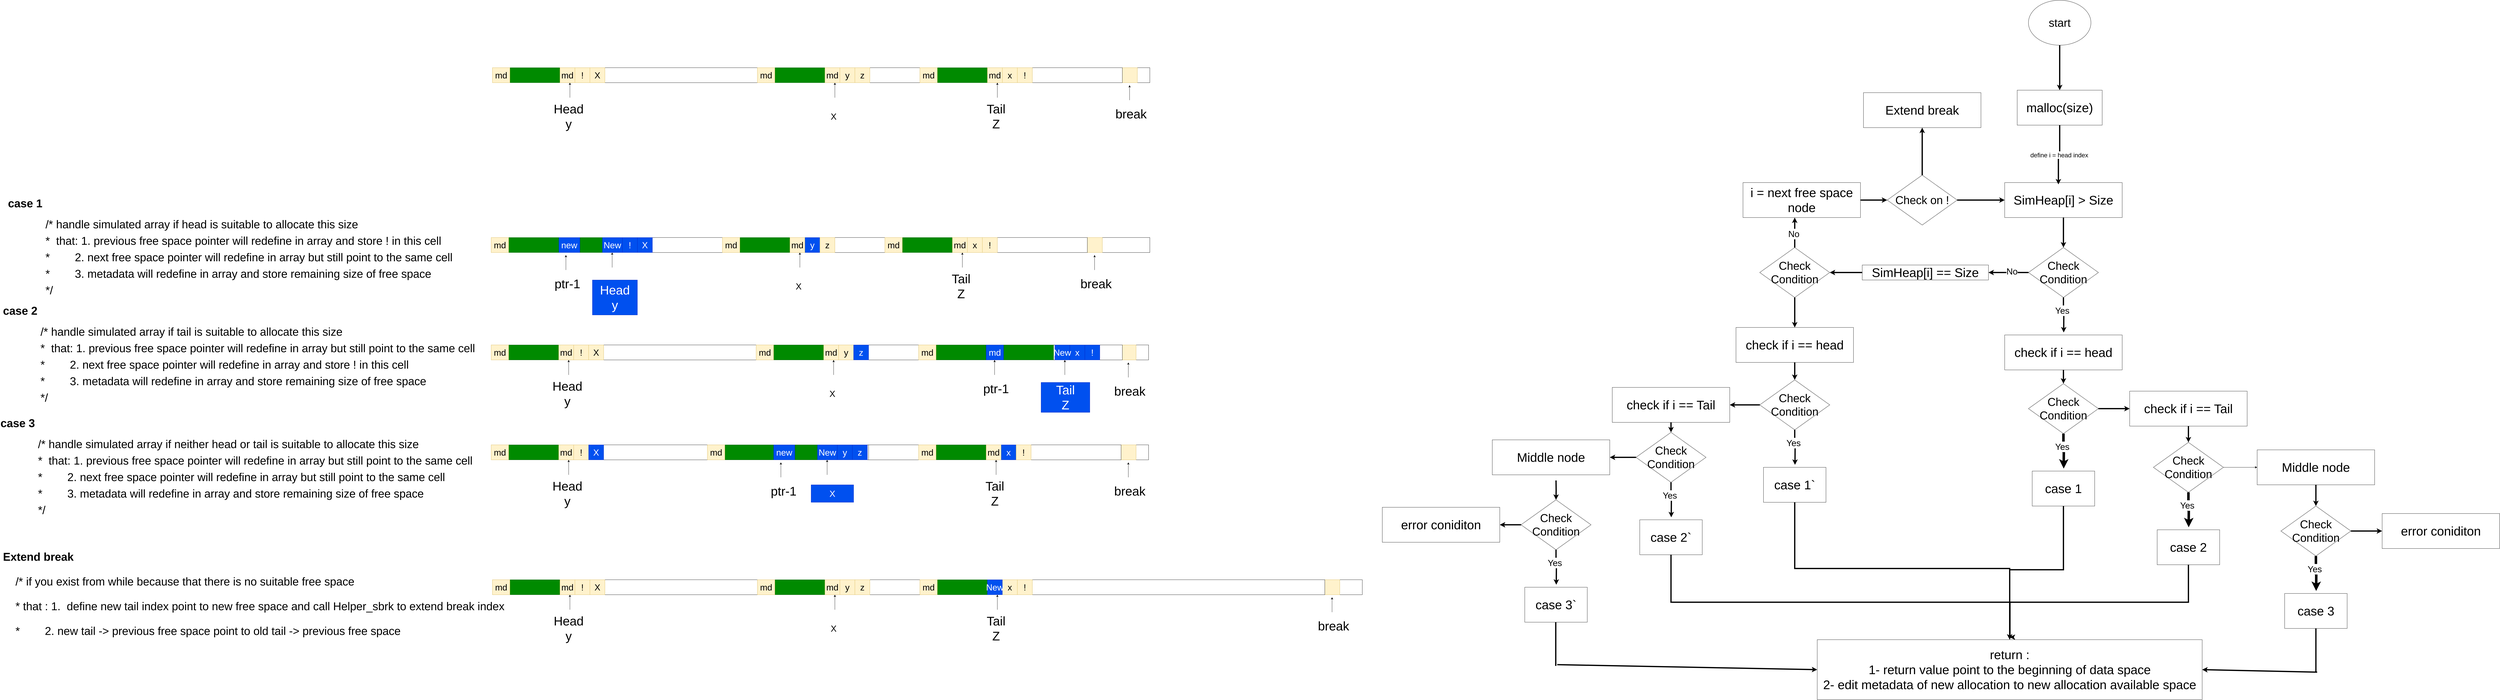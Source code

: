 <mxfile version="24.7.7">
  <diagram name="Page-1" id="c3BF2ygDe9qbJUDc34sD">
    <mxGraphModel dx="9135" dy="9803" grid="1" gridSize="10" guides="1" tooltips="1" connect="1" arrows="1" fold="1" page="1" pageScale="2.5" pageWidth="850" pageHeight="1100" math="0" shadow="0">
      <root>
        <mxCell id="0" />
        <mxCell id="1" parent="0" />
        <mxCell id="K3HkH2EL4yBhqLBcemKd-1" value="" style="rounded=0;whiteSpace=wrap;html=1;" parent="1" vertex="1">
          <mxGeometry x="-3940" y="-6560" width="2630" height="60" as="geometry" />
        </mxCell>
        <mxCell id="K3HkH2EL4yBhqLBcemKd-10" value="" style="rounded=0;whiteSpace=wrap;html=1;fillColor=#008a00;fontColor=#ffffff;strokeColor=#005700;" parent="1" vertex="1">
          <mxGeometry x="-3870" y="-6560" width="200" height="60" as="geometry" />
        </mxCell>
        <mxCell id="K3HkH2EL4yBhqLBcemKd-11" value="&lt;span style=&quot;font-size: 35px;&quot;&gt;!&lt;/span&gt;" style="rounded=0;whiteSpace=wrap;html=1;fillColor=#fff2cc;strokeColor=#d6b656;" parent="1" vertex="1">
          <mxGeometry x="-3610" y="-6560" width="60" height="60" as="geometry" />
        </mxCell>
        <mxCell id="K3HkH2EL4yBhqLBcemKd-17" value="&lt;font style=&quot;font-size: 50px;&quot;&gt;Head&lt;br&gt;y&lt;/font&gt;" style="text;html=1;align=center;verticalAlign=middle;whiteSpace=wrap;rounded=0;" parent="1" vertex="1">
          <mxGeometry x="-3720" y="-6400" width="170" height="70" as="geometry" />
        </mxCell>
        <mxCell id="K3HkH2EL4yBhqLBcemKd-21" value="" style="rounded=0;whiteSpace=wrap;html=1;" parent="1" vertex="1">
          <mxGeometry x="-3490" y="-6560" width="610" height="60" as="geometry" />
        </mxCell>
        <mxCell id="K3HkH2EL4yBhqLBcemKd-24" value="&lt;span style=&quot;font-size: 35px;&quot;&gt;X&lt;/span&gt;" style="rounded=0;whiteSpace=wrap;html=1;fillColor=#fff2cc;strokeColor=#d6b656;" parent="1" vertex="1">
          <mxGeometry x="-3550" y="-6560" width="60" height="60" as="geometry" />
        </mxCell>
        <mxCell id="K3HkH2EL4yBhqLBcemKd-26" value="&lt;span style=&quot;font-size: 35px;&quot;&gt;md&lt;/span&gt;" style="rounded=0;whiteSpace=wrap;html=1;fillColor=#fff2cc;strokeColor=#d6b656;" parent="1" vertex="1">
          <mxGeometry x="-3670" y="-6560" width="60" height="60" as="geometry" />
        </mxCell>
        <mxCell id="K3HkH2EL4yBhqLBcemKd-27" value="" style="endArrow=classic;html=1;rounded=0;" parent="1" edge="1">
          <mxGeometry width="50" height="50" relative="1" as="geometry">
            <mxPoint x="-3630" y="-6440" as="sourcePoint" />
            <mxPoint x="-3630" y="-6500" as="targetPoint" />
          </mxGeometry>
        </mxCell>
        <mxCell id="K3HkH2EL4yBhqLBcemKd-28" value="&lt;span style=&quot;font-size: 50px;&quot;&gt;break&lt;/span&gt;" style="text;html=1;align=center;verticalAlign=middle;whiteSpace=wrap;rounded=0;" parent="1" vertex="1">
          <mxGeometry x="-1470" y="-6410" width="170" height="70" as="geometry" />
        </mxCell>
        <mxCell id="K3HkH2EL4yBhqLBcemKd-2" value="&lt;font style=&quot;font-size: 35px;&quot;&gt;md&lt;/font&gt;" style="rounded=0;whiteSpace=wrap;html=1;fillColor=#fff2cc;strokeColor=#d6b656;" parent="1" vertex="1">
          <mxGeometry x="-3940" y="-6560" width="70" height="60" as="geometry" />
        </mxCell>
        <mxCell id="K3HkH2EL4yBhqLBcemKd-38" value="" style="endArrow=classic;html=1;rounded=0;" parent="1" edge="1">
          <mxGeometry width="50" height="50" relative="1" as="geometry">
            <mxPoint x="-1391" y="-6430" as="sourcePoint" />
            <mxPoint x="-1391" y="-6490" as="targetPoint" />
          </mxGeometry>
        </mxCell>
        <mxCell id="K3HkH2EL4yBhqLBcemKd-44" value="" style="rounded=0;whiteSpace=wrap;html=1;fillColor=#fff2cc;strokeColor=#d6b656;" parent="1" vertex="1">
          <mxGeometry x="-1420" y="-6560" width="60" height="60" as="geometry" />
        </mxCell>
        <mxCell id="K3HkH2EL4yBhqLBcemKd-45" value="" style="rounded=0;whiteSpace=wrap;html=1;fillColor=#008a00;fontColor=#ffffff;strokeColor=#005700;" parent="1" vertex="1">
          <mxGeometry x="-2810" y="-6560" width="200" height="60" as="geometry" />
        </mxCell>
        <mxCell id="K3HkH2EL4yBhqLBcemKd-46" value="&lt;font style=&quot;font-size: 35px;&quot;&gt;md&lt;/font&gt;" style="rounded=0;whiteSpace=wrap;html=1;fillColor=#fff2cc;strokeColor=#d6b656;" parent="1" vertex="1">
          <mxGeometry x="-2880" y="-6560" width="70" height="60" as="geometry" />
        </mxCell>
        <mxCell id="K3HkH2EL4yBhqLBcemKd-47" value="&lt;span style=&quot;font-size: 35px;&quot;&gt;y&lt;/span&gt;" style="rounded=0;whiteSpace=wrap;html=1;fillColor=#fff2cc;strokeColor=#d6b656;" parent="1" vertex="1">
          <mxGeometry x="-2550" y="-6560" width="60" height="60" as="geometry" />
        </mxCell>
        <mxCell id="K3HkH2EL4yBhqLBcemKd-48" value="&lt;font style=&quot;font-size: 35px;&quot;&gt;X&lt;/font&gt;" style="text;html=1;align=center;verticalAlign=middle;whiteSpace=wrap;rounded=0;" parent="1" vertex="1">
          <mxGeometry x="-2660" y="-6400" width="170" height="70" as="geometry" />
        </mxCell>
        <mxCell id="K3HkH2EL4yBhqLBcemKd-49" value="" style="rounded=0;whiteSpace=wrap;html=1;" parent="1" vertex="1">
          <mxGeometry x="-2430" y="-6560" width="210" height="60" as="geometry" />
        </mxCell>
        <mxCell id="K3HkH2EL4yBhqLBcemKd-50" value="&lt;span style=&quot;font-size: 35px;&quot;&gt;z&lt;/span&gt;" style="rounded=0;whiteSpace=wrap;html=1;fillColor=#fff2cc;strokeColor=#d6b656;" parent="1" vertex="1">
          <mxGeometry x="-2490" y="-6560" width="60" height="60" as="geometry" />
        </mxCell>
        <mxCell id="K3HkH2EL4yBhqLBcemKd-51" value="&lt;span style=&quot;font-size: 35px;&quot;&gt;md&lt;/span&gt;" style="rounded=0;whiteSpace=wrap;html=1;fillColor=#fff2cc;strokeColor=#d6b656;" parent="1" vertex="1">
          <mxGeometry x="-2610" y="-6560" width="60" height="60" as="geometry" />
        </mxCell>
        <mxCell id="K3HkH2EL4yBhqLBcemKd-52" value="" style="endArrow=classic;html=1;rounded=0;" parent="1" edge="1">
          <mxGeometry width="50" height="50" relative="1" as="geometry">
            <mxPoint x="-2570" y="-6440" as="sourcePoint" />
            <mxPoint x="-2570" y="-6500" as="targetPoint" />
          </mxGeometry>
        </mxCell>
        <mxCell id="K3HkH2EL4yBhqLBcemKd-53" value="" style="rounded=0;whiteSpace=wrap;html=1;fillColor=#008a00;fontColor=#ffffff;strokeColor=#005700;" parent="1" vertex="1">
          <mxGeometry x="-2160" y="-6560" width="200" height="60" as="geometry" />
        </mxCell>
        <mxCell id="K3HkH2EL4yBhqLBcemKd-54" value="&lt;font style=&quot;font-size: 35px;&quot;&gt;md&lt;/font&gt;" style="rounded=0;whiteSpace=wrap;html=1;fillColor=#fff2cc;strokeColor=#d6b656;" parent="1" vertex="1">
          <mxGeometry x="-2230" y="-6560" width="70" height="60" as="geometry" />
        </mxCell>
        <mxCell id="K3HkH2EL4yBhqLBcemKd-55" value="&lt;span style=&quot;font-size: 35px;&quot;&gt;x&lt;/span&gt;" style="rounded=0;whiteSpace=wrap;html=1;fillColor=#fff2cc;strokeColor=#d6b656;" parent="1" vertex="1">
          <mxGeometry x="-1900" y="-6560" width="60" height="60" as="geometry" />
        </mxCell>
        <mxCell id="K3HkH2EL4yBhqLBcemKd-56" value="&lt;font style=&quot;font-size: 50px;&quot;&gt;Tail&lt;br&gt;Z&lt;/font&gt;" style="text;html=1;align=center;verticalAlign=middle;whiteSpace=wrap;rounded=0;" parent="1" vertex="1">
          <mxGeometry x="-2010" y="-6400" width="170" height="70" as="geometry" />
        </mxCell>
        <mxCell id="K3HkH2EL4yBhqLBcemKd-57" value="" style="rounded=0;whiteSpace=wrap;html=1;" parent="1" vertex="1">
          <mxGeometry x="-1780" y="-6560" width="360" height="60" as="geometry" />
        </mxCell>
        <mxCell id="K3HkH2EL4yBhqLBcemKd-58" value="&lt;span style=&quot;font-size: 35px;&quot;&gt;!&lt;/span&gt;" style="rounded=0;whiteSpace=wrap;html=1;fillColor=#fff2cc;strokeColor=#d6b656;" parent="1" vertex="1">
          <mxGeometry x="-1840" y="-6560" width="60" height="60" as="geometry" />
        </mxCell>
        <mxCell id="K3HkH2EL4yBhqLBcemKd-59" value="&lt;span style=&quot;font-size: 35px;&quot;&gt;md&lt;/span&gt;" style="rounded=0;whiteSpace=wrap;html=1;fillColor=#fff2cc;strokeColor=#d6b656;" parent="1" vertex="1">
          <mxGeometry x="-1960" y="-6560" width="60" height="60" as="geometry" />
        </mxCell>
        <mxCell id="K3HkH2EL4yBhqLBcemKd-60" value="" style="endArrow=classic;html=1;rounded=0;" parent="1" edge="1">
          <mxGeometry width="50" height="50" relative="1" as="geometry">
            <mxPoint x="-1920" y="-6440" as="sourcePoint" />
            <mxPoint x="-1920" y="-6500" as="targetPoint" />
          </mxGeometry>
        </mxCell>
        <mxCell id="K3HkH2EL4yBhqLBcemKd-61" value="&lt;font style=&quot;font-size: 50px;&quot;&gt;malloc(size)&lt;/font&gt;" style="rounded=0;whiteSpace=wrap;html=1;" parent="1" vertex="1">
          <mxGeometry x="2160" y="-6470" width="340" height="140" as="geometry" />
        </mxCell>
        <mxCell id="K3HkH2EL4yBhqLBcemKd-67" style="edgeStyle=orthogonalEdgeStyle;rounded=0;orthogonalLoop=1;jettySize=auto;html=1;entryX=0.5;entryY=0;entryDx=0;entryDy=0;targetPerimeterSpacing=-2;strokeWidth=5;" parent="1" source="K3HkH2EL4yBhqLBcemKd-62" target="K3HkH2EL4yBhqLBcemKd-66" edge="1">
          <mxGeometry relative="1" as="geometry" />
        </mxCell>
        <mxCell id="K3HkH2EL4yBhqLBcemKd-62" value="&lt;font style=&quot;font-size: 50px;&quot;&gt;SimHeap[i] &amp;gt; Size&lt;/font&gt;" style="rounded=0;whiteSpace=wrap;html=1;" parent="1" vertex="1">
          <mxGeometry x="2110" y="-6100" width="470" height="140" as="geometry" />
        </mxCell>
        <mxCell id="K3HkH2EL4yBhqLBcemKd-63" style="edgeStyle=orthogonalEdgeStyle;rounded=0;orthogonalLoop=1;jettySize=auto;html=1;entryX=0.457;entryY=0.052;entryDx=0;entryDy=0;entryPerimeter=0;strokeWidth=5;" parent="1" source="K3HkH2EL4yBhqLBcemKd-61" target="K3HkH2EL4yBhqLBcemKd-62" edge="1">
          <mxGeometry relative="1" as="geometry" />
        </mxCell>
        <mxCell id="K3HkH2EL4yBhqLBcemKd-64" value="&lt;font style=&quot;font-size: 25px;&quot;&gt;define i = head index&lt;/font&gt;" style="edgeLabel;html=1;align=center;verticalAlign=middle;resizable=0;points=[];" parent="K3HkH2EL4yBhqLBcemKd-63" vertex="1" connectable="0">
          <mxGeometry x="0.016" y="3" relative="1" as="geometry">
            <mxPoint y="1" as="offset" />
          </mxGeometry>
        </mxCell>
        <mxCell id="K3HkH2EL4yBhqLBcemKd-70" style="edgeStyle=orthogonalEdgeStyle;rounded=0;orthogonalLoop=1;jettySize=auto;html=1;exitX=0.5;exitY=1;exitDx=0;exitDy=0;strokeWidth=5;" parent="1" source="K3HkH2EL4yBhqLBcemKd-66" edge="1">
          <mxGeometry relative="1" as="geometry">
            <mxPoint x="2346" y="-5500" as="targetPoint" />
          </mxGeometry>
        </mxCell>
        <mxCell id="K3HkH2EL4yBhqLBcemKd-71" value="&lt;font style=&quot;font-size: 35px;&quot;&gt;Yes&lt;/font&gt;" style="edgeLabel;html=1;align=center;verticalAlign=middle;resizable=0;points=[];" parent="K3HkH2EL4yBhqLBcemKd-70" vertex="1" connectable="0">
          <mxGeometry x="-0.284" y="-5" relative="1" as="geometry">
            <mxPoint y="1" as="offset" />
          </mxGeometry>
        </mxCell>
        <mxCell id="K3HkH2EL4yBhqLBcemKd-73" value="" style="edgeStyle=orthogonalEdgeStyle;rounded=0;orthogonalLoop=1;jettySize=auto;html=1;strokeWidth=5;" parent="1" source="K3HkH2EL4yBhqLBcemKd-66" target="K3HkH2EL4yBhqLBcemKd-72" edge="1">
          <mxGeometry relative="1" as="geometry" />
        </mxCell>
        <mxCell id="K3HkH2EL4yBhqLBcemKd-74" value="&lt;font style=&quot;font-size: 35px;&quot;&gt;No&lt;/font&gt;" style="edgeLabel;html=1;align=center;verticalAlign=middle;resizable=0;points=[];" parent="K3HkH2EL4yBhqLBcemKd-73" vertex="1" connectable="0">
          <mxGeometry x="-0.163" y="-5" relative="1" as="geometry">
            <mxPoint x="1" as="offset" />
          </mxGeometry>
        </mxCell>
        <mxCell id="K3HkH2EL4yBhqLBcemKd-66" value="&lt;font style=&quot;font-size: 45px;&quot;&gt;Check Condition&lt;/font&gt;" style="rhombus;whiteSpace=wrap;html=1;" parent="1" vertex="1">
          <mxGeometry x="2205" y="-5840" width="280" height="200" as="geometry" />
        </mxCell>
        <mxCell id="K3HkH2EL4yBhqLBcemKd-343" style="edgeStyle=orthogonalEdgeStyle;rounded=0;orthogonalLoop=1;jettySize=auto;html=1;entryX=1;entryY=0.5;entryDx=0;entryDy=0;strokeWidth=5;" parent="1" source="K3HkH2EL4yBhqLBcemKd-72" target="K3HkH2EL4yBhqLBcemKd-78" edge="1">
          <mxGeometry relative="1" as="geometry" />
        </mxCell>
        <mxCell id="K3HkH2EL4yBhqLBcemKd-72" value="&lt;span style=&quot;font-size: 50px;&quot;&gt;SimHeap[i] == Size&lt;/span&gt;" style="whiteSpace=wrap;html=1;" parent="1" vertex="1">
          <mxGeometry x="1540" y="-5770" width="505" height="60" as="geometry" />
        </mxCell>
        <mxCell id="K3HkH2EL4yBhqLBcemKd-82" value="" style="edgeStyle=orthogonalEdgeStyle;rounded=0;orthogonalLoop=1;jettySize=auto;html=1;strokeWidth=5;" parent="1" source="K3HkH2EL4yBhqLBcemKd-78" edge="1">
          <mxGeometry relative="1" as="geometry">
            <mxPoint x="1270" y="-5960" as="targetPoint" />
          </mxGeometry>
        </mxCell>
        <mxCell id="K3HkH2EL4yBhqLBcemKd-84" value="&lt;font style=&quot;font-size: 35px;&quot;&gt;No&lt;/font&gt;" style="edgeLabel;html=1;align=center;verticalAlign=middle;resizable=0;points=[];" parent="K3HkH2EL4yBhqLBcemKd-82" vertex="1" connectable="0">
          <mxGeometry x="-0.07" y="4" relative="1" as="geometry">
            <mxPoint y="1" as="offset" />
          </mxGeometry>
        </mxCell>
        <mxCell id="K3HkH2EL4yBhqLBcemKd-350" style="edgeStyle=orthogonalEdgeStyle;rounded=0;orthogonalLoop=1;jettySize=auto;html=1;exitX=0.5;exitY=1;exitDx=0;exitDy=0;entryX=0.5;entryY=0;entryDx=0;entryDy=0;strokeWidth=5;" parent="1" source="K3HkH2EL4yBhqLBcemKd-78" target="K3HkH2EL4yBhqLBcemKd-265" edge="1">
          <mxGeometry relative="1" as="geometry" />
        </mxCell>
        <mxCell id="K3HkH2EL4yBhqLBcemKd-78" value="&lt;font style=&quot;font-size: 45px;&quot;&gt;Check Condition&lt;/font&gt;" style="rhombus;whiteSpace=wrap;html=1;" parent="1" vertex="1">
          <mxGeometry x="1130" y="-5840" width="280" height="200" as="geometry" />
        </mxCell>
        <mxCell id="K3HkH2EL4yBhqLBcemKd-340" style="edgeStyle=orthogonalEdgeStyle;rounded=0;orthogonalLoop=1;jettySize=auto;html=1;entryX=0;entryY=0.5;entryDx=0;entryDy=0;strokeWidth=5;" parent="1" source="K3HkH2EL4yBhqLBcemKd-83" target="K3HkH2EL4yBhqLBcemKd-297" edge="1">
          <mxGeometry relative="1" as="geometry" />
        </mxCell>
        <mxCell id="K3HkH2EL4yBhqLBcemKd-83" value="&lt;font style=&quot;font-size: 50px;&quot;&gt;i = next free space node&lt;/font&gt;" style="rounded=0;whiteSpace=wrap;html=1;" parent="1" vertex="1">
          <mxGeometry x="1063" y="-6100" width="470" height="140" as="geometry" />
        </mxCell>
        <mxCell id="K3HkH2EL4yBhqLBcemKd-344" style="edgeStyle=orthogonalEdgeStyle;rounded=0;orthogonalLoop=1;jettySize=auto;html=1;exitX=0.5;exitY=1;exitDx=0;exitDy=0;entryX=0.5;entryY=0;entryDx=0;entryDy=0;strokeWidth=5;" parent="1" source="K3HkH2EL4yBhqLBcemKd-88" target="K3HkH2EL4yBhqLBcemKd-93" edge="1">
          <mxGeometry relative="1" as="geometry" />
        </mxCell>
        <mxCell id="K3HkH2EL4yBhqLBcemKd-88" value="&lt;span style=&quot;font-size: 50px;&quot;&gt;check if i == head&lt;/span&gt;" style="rounded=0;whiteSpace=wrap;html=1;" parent="1" vertex="1">
          <mxGeometry x="2110" y="-5490" width="470" height="140" as="geometry" />
        </mxCell>
        <mxCell id="K3HkH2EL4yBhqLBcemKd-89" style="edgeStyle=orthogonalEdgeStyle;rounded=0;orthogonalLoop=1;jettySize=auto;html=1;exitX=0.5;exitY=1;exitDx=0;exitDy=0;strokeWidth=10;" parent="1" source="K3HkH2EL4yBhqLBcemKd-93" edge="1">
          <mxGeometry relative="1" as="geometry">
            <mxPoint x="2346" y="-4955" as="targetPoint" />
          </mxGeometry>
        </mxCell>
        <mxCell id="K3HkH2EL4yBhqLBcemKd-90" value="&lt;font style=&quot;font-size: 35px;&quot;&gt;Yes&lt;/font&gt;" style="edgeLabel;html=1;align=center;verticalAlign=middle;resizable=0;points=[];" parent="K3HkH2EL4yBhqLBcemKd-89" vertex="1" connectable="0">
          <mxGeometry x="-0.284" y="-5" relative="1" as="geometry">
            <mxPoint y="1" as="offset" />
          </mxGeometry>
        </mxCell>
        <mxCell id="K3HkH2EL4yBhqLBcemKd-345" style="edgeStyle=orthogonalEdgeStyle;rounded=0;orthogonalLoop=1;jettySize=auto;html=1;entryX=0;entryY=0.5;entryDx=0;entryDy=0;strokeWidth=5;" parent="1" source="K3HkH2EL4yBhqLBcemKd-93" target="K3HkH2EL4yBhqLBcemKd-98" edge="1">
          <mxGeometry relative="1" as="geometry" />
        </mxCell>
        <mxCell id="K3HkH2EL4yBhqLBcemKd-93" value="&lt;font style=&quot;font-size: 45px;&quot;&gt;Check Condition&lt;/font&gt;" style="rhombus;whiteSpace=wrap;html=1;" parent="1" vertex="1">
          <mxGeometry x="2205" y="-5295" width="280" height="200" as="geometry" />
        </mxCell>
        <mxCell id="K3HkH2EL4yBhqLBcemKd-367" style="edgeStyle=orthogonalEdgeStyle;rounded=0;orthogonalLoop=1;jettySize=auto;html=1;entryX=0.5;entryY=0;entryDx=0;entryDy=0;strokeWidth=5;" parent="1" source="K3HkH2EL4yBhqLBcemKd-96" target="K3HkH2EL4yBhqLBcemKd-279" edge="1">
          <mxGeometry relative="1" as="geometry">
            <Array as="points">
              <mxPoint x="2345" y="-4550" />
              <mxPoint x="2130" y="-4550" />
            </Array>
          </mxGeometry>
        </mxCell>
        <mxCell id="K3HkH2EL4yBhqLBcemKd-96" value="&lt;span style=&quot;font-size: 50px;&quot;&gt;case 1&lt;/span&gt;" style="rounded=0;whiteSpace=wrap;html=1;" parent="1" vertex="1">
          <mxGeometry x="2220" y="-4945" width="250" height="140" as="geometry" />
        </mxCell>
        <mxCell id="K3HkH2EL4yBhqLBcemKd-97" value="&lt;h1 style=&quot;margin-top: 0px; font-size: 45px;&quot;&gt;case 1&lt;/h1&gt;&lt;p style=&quot;&quot;&gt;&lt;span style=&quot;font-size: 45px;&quot;&gt;&amp;nbsp; &amp;nbsp; &amp;nbsp; &amp;nbsp; &amp;nbsp; &amp;nbsp; /* handle simulated array if head is suitable to allocate this size&lt;/span&gt;&lt;/p&gt;&lt;p style=&quot;&quot;&gt;&lt;span style=&quot;font-size: 45px;&quot;&gt;&amp;nbsp; &amp;nbsp; &amp;nbsp; &amp;nbsp; &amp;nbsp; &amp;nbsp; *&amp;nbsp; that: 1. previous free space pointer will redefine in array and store ! in this cell&lt;/span&gt;&lt;/p&gt;&lt;p style=&quot;&quot;&gt;&lt;span style=&quot;font-size: 45px;&quot;&gt;&amp;nbsp; &amp;nbsp; &amp;nbsp; &amp;nbsp; &amp;nbsp; &amp;nbsp; *&amp;nbsp; &amp;nbsp; &amp;nbsp; &amp;nbsp; 2. next free space pointer will redefine in array but still point to the same cell&lt;/span&gt;&lt;/p&gt;&lt;p style=&quot;&quot;&gt;&lt;span style=&quot;font-size: 45px;&quot;&gt;&amp;nbsp; &amp;nbsp; &amp;nbsp; &amp;nbsp; &amp;nbsp; &amp;nbsp; *&amp;nbsp; &amp;nbsp; &amp;nbsp; &amp;nbsp; 3. metadata will redefine in array and store remaining size of free space&lt;/span&gt;&lt;/p&gt;&lt;p style=&quot;&quot;&gt;&lt;span style=&quot;font-size: 45px;&quot;&gt;&amp;nbsp; &amp;nbsp; &amp;nbsp; &amp;nbsp; &amp;nbsp; &amp;nbsp; */&lt;/span&gt;&lt;/p&gt;" style="text;html=1;whiteSpace=wrap;overflow=hidden;rounded=0;" parent="1" vertex="1">
          <mxGeometry x="-5880" y="-6050" width="2000" height="410" as="geometry" />
        </mxCell>
        <mxCell id="K3HkH2EL4yBhqLBcemKd-346" style="edgeStyle=orthogonalEdgeStyle;rounded=0;orthogonalLoop=1;jettySize=auto;html=1;exitX=0.5;exitY=1;exitDx=0;exitDy=0;entryX=0.5;entryY=0;entryDx=0;entryDy=0;strokeWidth=5;" parent="1" source="K3HkH2EL4yBhqLBcemKd-98" target="K3HkH2EL4yBhqLBcemKd-106" edge="1">
          <mxGeometry relative="1" as="geometry" />
        </mxCell>
        <mxCell id="K3HkH2EL4yBhqLBcemKd-98" value="&lt;span style=&quot;font-size: 50px;&quot;&gt;check if i == Tail&lt;/span&gt;" style="rounded=0;whiteSpace=wrap;html=1;" parent="1" vertex="1">
          <mxGeometry x="2610" y="-5265" width="470" height="140" as="geometry" />
        </mxCell>
        <mxCell id="K3HkH2EL4yBhqLBcemKd-104" style="edgeStyle=orthogonalEdgeStyle;rounded=0;orthogonalLoop=1;jettySize=auto;html=1;exitX=0.5;exitY=1;exitDx=0;exitDy=0;strokeWidth=10;" parent="1" source="K3HkH2EL4yBhqLBcemKd-106" edge="1">
          <mxGeometry relative="1" as="geometry">
            <mxPoint x="2846" y="-4720" as="targetPoint" />
          </mxGeometry>
        </mxCell>
        <mxCell id="K3HkH2EL4yBhqLBcemKd-105" value="&lt;font style=&quot;font-size: 35px;&quot;&gt;Yes&lt;/font&gt;" style="edgeLabel;html=1;align=center;verticalAlign=middle;resizable=0;points=[];" parent="K3HkH2EL4yBhqLBcemKd-104" vertex="1" connectable="0">
          <mxGeometry x="-0.284" y="-5" relative="1" as="geometry">
            <mxPoint y="1" as="offset" />
          </mxGeometry>
        </mxCell>
        <mxCell id="K3HkH2EL4yBhqLBcemKd-370" style="edgeStyle=orthogonalEdgeStyle;rounded=0;orthogonalLoop=1;jettySize=auto;html=1;entryX=0;entryY=0.5;entryDx=0;entryDy=0;" parent="1" source="K3HkH2EL4yBhqLBcemKd-106" target="K3HkH2EL4yBhqLBcemKd-115" edge="1">
          <mxGeometry relative="1" as="geometry" />
        </mxCell>
        <mxCell id="K3HkH2EL4yBhqLBcemKd-106" value="&lt;font style=&quot;font-size: 45px;&quot;&gt;Check Condition&lt;/font&gt;" style="rhombus;whiteSpace=wrap;html=1;" parent="1" vertex="1">
          <mxGeometry x="2705" y="-5060" width="280" height="200" as="geometry" />
        </mxCell>
        <mxCell id="K3HkH2EL4yBhqLBcemKd-368" style="edgeStyle=orthogonalEdgeStyle;rounded=0;orthogonalLoop=1;jettySize=auto;html=1;entryX=0.5;entryY=0;entryDx=0;entryDy=0;strokeWidth=5;" parent="1" source="K3HkH2EL4yBhqLBcemKd-107" target="K3HkH2EL4yBhqLBcemKd-279" edge="1">
          <mxGeometry relative="1" as="geometry" />
        </mxCell>
        <mxCell id="K3HkH2EL4yBhqLBcemKd-107" value="&lt;span style=&quot;font-size: 50px;&quot;&gt;case 2&lt;/span&gt;" style="rounded=0;whiteSpace=wrap;html=1;" parent="1" vertex="1">
          <mxGeometry x="2720" y="-4710" width="250" height="140" as="geometry" />
        </mxCell>
        <mxCell id="K3HkH2EL4yBhqLBcemKd-110" value="&lt;h1 style=&quot;margin-top: 0px; font-size: 45px;&quot;&gt;case 2&amp;nbsp;&lt;/h1&gt;&lt;p&gt;&lt;span style=&quot;font-size: 45px;&quot;&gt;&amp;nbsp; &amp;nbsp; &amp;nbsp; &amp;nbsp; &amp;nbsp; &amp;nbsp; /* handle simulated array if tail is suitable to allocate this size&lt;/span&gt;&lt;/p&gt;&lt;p&gt;&lt;span style=&quot;font-size: 45px;&quot;&gt;&amp;nbsp; &amp;nbsp; &amp;nbsp; &amp;nbsp; &amp;nbsp; &amp;nbsp; *&amp;nbsp; that: 1. previous free space pointer will redefine in array but still point to the same cell&lt;/span&gt;&lt;/p&gt;&lt;p&gt;&lt;span style=&quot;font-size: 45px;&quot;&gt;&amp;nbsp; &amp;nbsp; &amp;nbsp; &amp;nbsp; &amp;nbsp; &amp;nbsp; *&amp;nbsp; &amp;nbsp; &amp;nbsp; &amp;nbsp; 2. next free space pointer will redefine in array and store ! in this cell&lt;/span&gt;&lt;/p&gt;&lt;p&gt;&lt;span style=&quot;font-size: 45px;&quot;&gt;&amp;nbsp; &amp;nbsp; &amp;nbsp; &amp;nbsp; &amp;nbsp; &amp;nbsp; *&amp;nbsp; &amp;nbsp; &amp;nbsp; &amp;nbsp; 3. metadata will redefine in array and store remaining size of free space&lt;/span&gt;&lt;/p&gt;&lt;p&gt;&lt;span style=&quot;font-size: 45px;&quot;&gt;&amp;nbsp; &amp;nbsp; &amp;nbsp; &amp;nbsp; &amp;nbsp; &amp;nbsp; */&lt;/span&gt;&lt;/p&gt;" style="text;html=1;whiteSpace=wrap;overflow=hidden;rounded=0;" parent="1" vertex="1">
          <mxGeometry x="-5900" y="-5620" width="2000" height="410" as="geometry" />
        </mxCell>
        <mxCell id="K3HkH2EL4yBhqLBcemKd-347" style="edgeStyle=orthogonalEdgeStyle;rounded=0;orthogonalLoop=1;jettySize=auto;html=1;strokeWidth=5;" parent="1" source="K3HkH2EL4yBhqLBcemKd-115" target="K3HkH2EL4yBhqLBcemKd-119" edge="1">
          <mxGeometry relative="1" as="geometry" />
        </mxCell>
        <mxCell id="K3HkH2EL4yBhqLBcemKd-115" value="&lt;span style=&quot;font-size: 50px;&quot;&gt;Middle node&lt;/span&gt;" style="rounded=0;whiteSpace=wrap;html=1;" parent="1" vertex="1">
          <mxGeometry x="3120" y="-5030" width="470" height="140" as="geometry" />
        </mxCell>
        <mxCell id="K3HkH2EL4yBhqLBcemKd-117" style="edgeStyle=orthogonalEdgeStyle;rounded=0;orthogonalLoop=1;jettySize=auto;html=1;exitX=0.5;exitY=1;exitDx=0;exitDy=0;strokeWidth=10;" parent="1" source="K3HkH2EL4yBhqLBcemKd-119" edge="1">
          <mxGeometry relative="1" as="geometry">
            <mxPoint x="3356" y="-4465" as="targetPoint" />
          </mxGeometry>
        </mxCell>
        <mxCell id="K3HkH2EL4yBhqLBcemKd-118" value="&lt;font style=&quot;font-size: 35px;&quot;&gt;Yes&lt;/font&gt;" style="edgeLabel;html=1;align=center;verticalAlign=middle;resizable=0;points=[];" parent="K3HkH2EL4yBhqLBcemKd-117" vertex="1" connectable="0">
          <mxGeometry x="-0.284" y="-5" relative="1" as="geometry">
            <mxPoint y="1" as="offset" />
          </mxGeometry>
        </mxCell>
        <mxCell id="K3HkH2EL4yBhqLBcemKd-348" style="edgeStyle=orthogonalEdgeStyle;rounded=0;orthogonalLoop=1;jettySize=auto;html=1;strokeWidth=5;" parent="1" source="K3HkH2EL4yBhqLBcemKd-119" target="K3HkH2EL4yBhqLBcemKd-287" edge="1">
          <mxGeometry relative="1" as="geometry" />
        </mxCell>
        <mxCell id="K3HkH2EL4yBhqLBcemKd-119" value="&lt;font style=&quot;font-size: 45px;&quot;&gt;Check Condition&lt;/font&gt;" style="rhombus;whiteSpace=wrap;html=1;" parent="1" vertex="1">
          <mxGeometry x="3215" y="-4805" width="280" height="200" as="geometry" />
        </mxCell>
        <mxCell id="K3HkH2EL4yBhqLBcemKd-120" value="&lt;span style=&quot;font-size: 50px;&quot;&gt;case 3&lt;/span&gt;" style="rounded=0;whiteSpace=wrap;html=1;" parent="1" vertex="1">
          <mxGeometry x="3230" y="-4455" width="250" height="140" as="geometry" />
        </mxCell>
        <mxCell id="K3HkH2EL4yBhqLBcemKd-128" value="&lt;h1 style=&quot;margin-top: 0px; font-size: 45px;&quot;&gt;case 3&amp;nbsp;&lt;/h1&gt;&lt;p&gt;&lt;span style=&quot;font-size: 45px;&quot;&gt;&amp;nbsp; &amp;nbsp; &amp;nbsp; &amp;nbsp; &amp;nbsp; &amp;nbsp; /* handle simulated array if neither head or tail is suitable to allocate this size&lt;/span&gt;&lt;/p&gt;&lt;p&gt;&lt;span style=&quot;font-size: 45px;&quot;&gt;&amp;nbsp; &amp;nbsp; &amp;nbsp; &amp;nbsp; &amp;nbsp; &amp;nbsp; *&amp;nbsp; that: 1. previous free space pointer will redefine in array but still point to the same cell&lt;/span&gt;&lt;/p&gt;&lt;p&gt;&lt;span style=&quot;font-size: 45px;&quot;&gt;&amp;nbsp; &amp;nbsp; &amp;nbsp; &amp;nbsp; &amp;nbsp; &amp;nbsp; *&amp;nbsp; &amp;nbsp; &amp;nbsp; &amp;nbsp; 2. next free space pointer will redefine in array but still point to the same cell&lt;/span&gt;&lt;/p&gt;&lt;p&gt;&lt;span style=&quot;font-size: 45px;&quot;&gt;&amp;nbsp; &amp;nbsp; &amp;nbsp; &amp;nbsp; &amp;nbsp; &amp;nbsp; *&amp;nbsp; &amp;nbsp; &amp;nbsp; &amp;nbsp; 3. metadata will redefine in array and store remaining size of free space&lt;/span&gt;&lt;/p&gt;&lt;p&gt;&lt;span style=&quot;font-size: 45px;&quot;&gt;&amp;nbsp; &amp;nbsp; &amp;nbsp; &amp;nbsp; &amp;nbsp; &amp;nbsp; */&lt;/span&gt;&lt;/p&gt;" style="text;html=1;whiteSpace=wrap;overflow=hidden;rounded=0;" parent="1" vertex="1">
          <mxGeometry x="-5910" y="-5170" width="2000" height="410" as="geometry" />
        </mxCell>
        <mxCell id="K3HkH2EL4yBhqLBcemKd-129" value="" style="rounded=0;whiteSpace=wrap;html=1;" parent="1" vertex="1">
          <mxGeometry x="-3940" y="-5880" width="2630" height="60" as="geometry" />
        </mxCell>
        <mxCell id="K3HkH2EL4yBhqLBcemKd-130" value="" style="rounded=0;whiteSpace=wrap;html=1;fillColor=#008a00;fontColor=#ffffff;strokeColor=#005700;" parent="1" vertex="1">
          <mxGeometry x="-3590" y="-5880" width="90" height="60" as="geometry" />
        </mxCell>
        <mxCell id="K3HkH2EL4yBhqLBcemKd-131" value="&lt;span style=&quot;font-size: 35px;&quot;&gt;!&lt;/span&gt;" style="rounded=0;whiteSpace=wrap;html=1;fillColor=#0050ef;strokeColor=#001DBC;fontColor=#ffffff;" parent="1" vertex="1">
          <mxGeometry x="-3420" y="-5880" width="60" height="60" as="geometry" />
        </mxCell>
        <mxCell id="K3HkH2EL4yBhqLBcemKd-132" value="&lt;font style=&quot;font-size: 50px;&quot;&gt;Head&lt;br&gt;y&lt;/font&gt;" style="text;html=1;align=center;verticalAlign=middle;whiteSpace=wrap;rounded=0;fillColor=#0050ef;fontColor=#ffffff;strokeColor=#001DBC;" parent="1" vertex="1">
          <mxGeometry x="-3540" y="-5710" width="180" height="140" as="geometry" />
        </mxCell>
        <mxCell id="K3HkH2EL4yBhqLBcemKd-134" value="&lt;span style=&quot;font-size: 35px;&quot;&gt;X&lt;/span&gt;" style="rounded=0;whiteSpace=wrap;html=1;fillColor=#0050ef;strokeColor=#001DBC;fontColor=#ffffff;" parent="1" vertex="1">
          <mxGeometry x="-3360" y="-5880" width="60" height="60" as="geometry" />
        </mxCell>
        <mxCell id="K3HkH2EL4yBhqLBcemKd-135" value="&lt;span style=&quot;font-size: 35px;&quot;&gt;New&lt;/span&gt;" style="rounded=0;whiteSpace=wrap;html=1;fillColor=#0050ef;strokeColor=#001DBC;fontColor=#ffffff;" parent="1" vertex="1">
          <mxGeometry x="-3500" y="-5880" width="80" height="60" as="geometry" />
        </mxCell>
        <mxCell id="K3HkH2EL4yBhqLBcemKd-136" value="" style="endArrow=classic;html=1;rounded=0;" parent="1" edge="1">
          <mxGeometry width="50" height="50" relative="1" as="geometry">
            <mxPoint x="-3461" y="-5760" as="sourcePoint" />
            <mxPoint x="-3461" y="-5820" as="targetPoint" />
          </mxGeometry>
        </mxCell>
        <mxCell id="K3HkH2EL4yBhqLBcemKd-137" value="&lt;span style=&quot;font-size: 50px;&quot;&gt;break&lt;/span&gt;" style="text;html=1;align=center;verticalAlign=middle;whiteSpace=wrap;rounded=0;" parent="1" vertex="1">
          <mxGeometry x="-1610" y="-5730" width="170" height="70" as="geometry" />
        </mxCell>
        <mxCell id="K3HkH2EL4yBhqLBcemKd-138" value="&lt;font style=&quot;font-size: 35px;&quot;&gt;new&lt;/font&gt;" style="rounded=0;whiteSpace=wrap;html=1;fillColor=#0050ef;strokeColor=#001DBC;fontColor=#ffffff;" parent="1" vertex="1">
          <mxGeometry x="-3675" y="-5880" width="85" height="60" as="geometry" />
        </mxCell>
        <mxCell id="K3HkH2EL4yBhqLBcemKd-139" value="" style="endArrow=classic;html=1;rounded=0;" parent="1" edge="1">
          <mxGeometry width="50" height="50" relative="1" as="geometry">
            <mxPoint x="-1531" y="-5750" as="sourcePoint" />
            <mxPoint x="-1531" y="-5810" as="targetPoint" />
          </mxGeometry>
        </mxCell>
        <mxCell id="K3HkH2EL4yBhqLBcemKd-140" value="" style="rounded=0;whiteSpace=wrap;html=1;fillColor=#fff2cc;strokeColor=#d6b656;" parent="1" vertex="1">
          <mxGeometry x="-1560" y="-5880" width="60" height="60" as="geometry" />
        </mxCell>
        <mxCell id="K3HkH2EL4yBhqLBcemKd-141" value="" style="rounded=0;whiteSpace=wrap;html=1;fillColor=#008a00;fontColor=#ffffff;strokeColor=#005700;" parent="1" vertex="1">
          <mxGeometry x="-2950" y="-5880" width="200" height="60" as="geometry" />
        </mxCell>
        <mxCell id="K3HkH2EL4yBhqLBcemKd-142" value="&lt;font style=&quot;font-size: 35px;&quot;&gt;md&lt;/font&gt;" style="rounded=0;whiteSpace=wrap;html=1;fillColor=#fff2cc;strokeColor=#d6b656;" parent="1" vertex="1">
          <mxGeometry x="-3020" y="-5880" width="70" height="60" as="geometry" />
        </mxCell>
        <mxCell id="K3HkH2EL4yBhqLBcemKd-143" value="&lt;span style=&quot;font-size: 35px;&quot;&gt;y&lt;/span&gt;" style="rounded=0;whiteSpace=wrap;html=1;fillColor=#0050ef;strokeColor=#001DBC;fontColor=#ffffff;" parent="1" vertex="1">
          <mxGeometry x="-2690" y="-5880" width="60" height="60" as="geometry" />
        </mxCell>
        <mxCell id="K3HkH2EL4yBhqLBcemKd-144" value="&lt;font style=&quot;font-size: 35px;&quot;&gt;X&lt;/font&gt;" style="text;html=1;align=center;verticalAlign=middle;whiteSpace=wrap;rounded=0;" parent="1" vertex="1">
          <mxGeometry x="-2800" y="-5720" width="170" height="70" as="geometry" />
        </mxCell>
        <mxCell id="K3HkH2EL4yBhqLBcemKd-145" value="" style="rounded=0;whiteSpace=wrap;html=1;" parent="1" vertex="1">
          <mxGeometry x="-2570" y="-5880" width="210" height="60" as="geometry" />
        </mxCell>
        <mxCell id="K3HkH2EL4yBhqLBcemKd-146" value="&lt;span style=&quot;font-size: 35px;&quot;&gt;z&lt;/span&gt;" style="rounded=0;whiteSpace=wrap;html=1;fillColor=#fff2cc;strokeColor=#d6b656;" parent="1" vertex="1">
          <mxGeometry x="-2630" y="-5880" width="60" height="60" as="geometry" />
        </mxCell>
        <mxCell id="K3HkH2EL4yBhqLBcemKd-147" value="&lt;span style=&quot;font-size: 35px;&quot;&gt;md&lt;/span&gt;" style="rounded=0;whiteSpace=wrap;html=1;fillColor=#fff2cc;strokeColor=#d6b656;" parent="1" vertex="1">
          <mxGeometry x="-2750" y="-5880" width="60" height="60" as="geometry" />
        </mxCell>
        <mxCell id="K3HkH2EL4yBhqLBcemKd-148" value="" style="endArrow=classic;html=1;rounded=0;" parent="1" edge="1">
          <mxGeometry width="50" height="50" relative="1" as="geometry">
            <mxPoint x="-2710" y="-5760" as="sourcePoint" />
            <mxPoint x="-2710" y="-5820" as="targetPoint" />
          </mxGeometry>
        </mxCell>
        <mxCell id="K3HkH2EL4yBhqLBcemKd-149" value="" style="rounded=0;whiteSpace=wrap;html=1;fillColor=#008a00;fontColor=#ffffff;strokeColor=#005700;" parent="1" vertex="1">
          <mxGeometry x="-2300" y="-5880" width="200" height="60" as="geometry" />
        </mxCell>
        <mxCell id="K3HkH2EL4yBhqLBcemKd-150" value="&lt;font style=&quot;font-size: 35px;&quot;&gt;md&lt;/font&gt;" style="rounded=0;whiteSpace=wrap;html=1;fillColor=#fff2cc;strokeColor=#d6b656;" parent="1" vertex="1">
          <mxGeometry x="-2370" y="-5880" width="70" height="60" as="geometry" />
        </mxCell>
        <mxCell id="K3HkH2EL4yBhqLBcemKd-151" value="&lt;span style=&quot;font-size: 35px;&quot;&gt;x&lt;/span&gt;" style="rounded=0;whiteSpace=wrap;html=1;fillColor=#fff2cc;strokeColor=#d6b656;" parent="1" vertex="1">
          <mxGeometry x="-2040" y="-5880" width="60" height="60" as="geometry" />
        </mxCell>
        <mxCell id="K3HkH2EL4yBhqLBcemKd-152" value="&lt;font style=&quot;font-size: 50px;&quot;&gt;Tail&lt;br&gt;Z&lt;/font&gt;" style="text;html=1;align=center;verticalAlign=middle;whiteSpace=wrap;rounded=0;" parent="1" vertex="1">
          <mxGeometry x="-2150" y="-5720" width="170" height="70" as="geometry" />
        </mxCell>
        <mxCell id="K3HkH2EL4yBhqLBcemKd-153" value="" style="rounded=0;whiteSpace=wrap;html=1;" parent="1" vertex="1">
          <mxGeometry x="-1920" y="-5880" width="360" height="60" as="geometry" />
        </mxCell>
        <mxCell id="K3HkH2EL4yBhqLBcemKd-154" value="&lt;span style=&quot;font-size: 35px;&quot;&gt;!&lt;/span&gt;" style="rounded=0;whiteSpace=wrap;html=1;fillColor=#fff2cc;strokeColor=#d6b656;" parent="1" vertex="1">
          <mxGeometry x="-1980" y="-5880" width="60" height="60" as="geometry" />
        </mxCell>
        <mxCell id="K3HkH2EL4yBhqLBcemKd-155" value="&lt;span style=&quot;font-size: 35px;&quot;&gt;md&lt;/span&gt;" style="rounded=0;whiteSpace=wrap;html=1;fillColor=#fff2cc;strokeColor=#d6b656;" parent="1" vertex="1">
          <mxGeometry x="-2100" y="-5880" width="60" height="60" as="geometry" />
        </mxCell>
        <mxCell id="K3HkH2EL4yBhqLBcemKd-156" value="" style="endArrow=classic;html=1;rounded=0;" parent="1" edge="1">
          <mxGeometry width="50" height="50" relative="1" as="geometry">
            <mxPoint x="-2060" y="-5760" as="sourcePoint" />
            <mxPoint x="-2060" y="-5820" as="targetPoint" />
          </mxGeometry>
        </mxCell>
        <mxCell id="K3HkH2EL4yBhqLBcemKd-157" value="" style="rounded=0;whiteSpace=wrap;html=1;fillColor=#008a00;fontColor=#ffffff;strokeColor=#005700;" parent="1" vertex="1">
          <mxGeometry x="-3875" y="-5880" width="200" height="60" as="geometry" />
        </mxCell>
        <mxCell id="K3HkH2EL4yBhqLBcemKd-158" value="&lt;font style=&quot;font-size: 35px;&quot;&gt;md&lt;/font&gt;" style="rounded=0;whiteSpace=wrap;html=1;fillColor=#fff2cc;strokeColor=#d6b656;" parent="1" vertex="1">
          <mxGeometry x="-3945" y="-5880" width="70" height="60" as="geometry" />
        </mxCell>
        <mxCell id="K3HkH2EL4yBhqLBcemKd-159" value="" style="rounded=0;whiteSpace=wrap;html=1;" parent="1" vertex="1">
          <mxGeometry x="-3945" y="-5450" width="2630" height="60" as="geometry" />
        </mxCell>
        <mxCell id="K3HkH2EL4yBhqLBcemKd-160" value="" style="rounded=0;whiteSpace=wrap;html=1;fillColor=#008a00;fontColor=#ffffff;strokeColor=#005700;" parent="1" vertex="1">
          <mxGeometry x="-3875" y="-5450" width="200" height="60" as="geometry" />
        </mxCell>
        <mxCell id="K3HkH2EL4yBhqLBcemKd-161" value="&lt;span style=&quot;font-size: 35px;&quot;&gt;!&lt;/span&gt;" style="rounded=0;whiteSpace=wrap;html=1;fillColor=#fff2cc;strokeColor=#d6b656;" parent="1" vertex="1">
          <mxGeometry x="-3615" y="-5450" width="60" height="60" as="geometry" />
        </mxCell>
        <mxCell id="K3HkH2EL4yBhqLBcemKd-162" value="&lt;font style=&quot;font-size: 50px;&quot;&gt;Head&lt;br&gt;y&lt;/font&gt;" style="text;html=1;align=center;verticalAlign=middle;whiteSpace=wrap;rounded=0;" parent="1" vertex="1">
          <mxGeometry x="-3725" y="-5290" width="170" height="70" as="geometry" />
        </mxCell>
        <mxCell id="K3HkH2EL4yBhqLBcemKd-163" value="" style="rounded=0;whiteSpace=wrap;html=1;" parent="1" vertex="1">
          <mxGeometry x="-3495" y="-5450" width="610" height="60" as="geometry" />
        </mxCell>
        <mxCell id="K3HkH2EL4yBhqLBcemKd-164" value="&lt;span style=&quot;font-size: 35px;&quot;&gt;X&lt;/span&gt;" style="rounded=0;whiteSpace=wrap;html=1;fillColor=#fff2cc;strokeColor=#d6b656;" parent="1" vertex="1">
          <mxGeometry x="-3555" y="-5450" width="60" height="60" as="geometry" />
        </mxCell>
        <mxCell id="K3HkH2EL4yBhqLBcemKd-165" value="&lt;span style=&quot;font-size: 35px;&quot;&gt;md&lt;/span&gt;" style="rounded=0;whiteSpace=wrap;html=1;fillColor=#fff2cc;strokeColor=#d6b656;" parent="1" vertex="1">
          <mxGeometry x="-3675" y="-5450" width="60" height="60" as="geometry" />
        </mxCell>
        <mxCell id="K3HkH2EL4yBhqLBcemKd-166" value="" style="endArrow=classic;html=1;rounded=0;" parent="1" edge="1">
          <mxGeometry width="50" height="50" relative="1" as="geometry">
            <mxPoint x="-3635" y="-5330" as="sourcePoint" />
            <mxPoint x="-3635" y="-5390" as="targetPoint" />
          </mxGeometry>
        </mxCell>
        <mxCell id="K3HkH2EL4yBhqLBcemKd-167" value="&lt;span style=&quot;font-size: 50px;&quot;&gt;break&lt;/span&gt;" style="text;html=1;align=center;verticalAlign=middle;whiteSpace=wrap;rounded=0;" parent="1" vertex="1">
          <mxGeometry x="-1475" y="-5300" width="170" height="70" as="geometry" />
        </mxCell>
        <mxCell id="K3HkH2EL4yBhqLBcemKd-168" value="&lt;font style=&quot;font-size: 35px;&quot;&gt;md&lt;/font&gt;" style="rounded=0;whiteSpace=wrap;html=1;fillColor=#fff2cc;strokeColor=#d6b656;" parent="1" vertex="1">
          <mxGeometry x="-3945" y="-5450" width="70" height="60" as="geometry" />
        </mxCell>
        <mxCell id="K3HkH2EL4yBhqLBcemKd-169" value="" style="endArrow=classic;html=1;rounded=0;" parent="1" edge="1">
          <mxGeometry width="50" height="50" relative="1" as="geometry">
            <mxPoint x="-1396" y="-5320" as="sourcePoint" />
            <mxPoint x="-1396" y="-5380" as="targetPoint" />
          </mxGeometry>
        </mxCell>
        <mxCell id="K3HkH2EL4yBhqLBcemKd-170" value="" style="rounded=0;whiteSpace=wrap;html=1;fillColor=#fff2cc;strokeColor=#d6b656;" parent="1" vertex="1">
          <mxGeometry x="-1425" y="-5450" width="60" height="60" as="geometry" />
        </mxCell>
        <mxCell id="K3HkH2EL4yBhqLBcemKd-171" value="" style="rounded=0;whiteSpace=wrap;html=1;fillColor=#008a00;fontColor=#ffffff;strokeColor=#005700;" parent="1" vertex="1">
          <mxGeometry x="-2815" y="-5450" width="200" height="60" as="geometry" />
        </mxCell>
        <mxCell id="K3HkH2EL4yBhqLBcemKd-172" value="&lt;font style=&quot;font-size: 35px;&quot;&gt;md&lt;/font&gt;" style="rounded=0;whiteSpace=wrap;html=1;fillColor=#fff2cc;strokeColor=#d6b656;" parent="1" vertex="1">
          <mxGeometry x="-2885" y="-5450" width="70" height="60" as="geometry" />
        </mxCell>
        <mxCell id="K3HkH2EL4yBhqLBcemKd-173" value="&lt;span style=&quot;font-size: 35px;&quot;&gt;y&lt;/span&gt;" style="rounded=0;whiteSpace=wrap;html=1;fillColor=#fff2cc;strokeColor=#d6b656;" parent="1" vertex="1">
          <mxGeometry x="-2555" y="-5450" width="60" height="60" as="geometry" />
        </mxCell>
        <mxCell id="K3HkH2EL4yBhqLBcemKd-174" value="&lt;font style=&quot;font-size: 35px;&quot;&gt;X&lt;/font&gt;" style="text;html=1;align=center;verticalAlign=middle;whiteSpace=wrap;rounded=0;" parent="1" vertex="1">
          <mxGeometry x="-2665" y="-5290" width="170" height="70" as="geometry" />
        </mxCell>
        <mxCell id="K3HkH2EL4yBhqLBcemKd-175" value="" style="rounded=0;whiteSpace=wrap;html=1;" parent="1" vertex="1">
          <mxGeometry x="-2435" y="-5450" width="210" height="60" as="geometry" />
        </mxCell>
        <mxCell id="K3HkH2EL4yBhqLBcemKd-176" value="&lt;span style=&quot;font-size: 35px;&quot;&gt;z&lt;/span&gt;" style="rounded=0;whiteSpace=wrap;html=1;fillColor=#0050ef;strokeColor=#001DBC;fontColor=#ffffff;" parent="1" vertex="1">
          <mxGeometry x="-2495" y="-5450" width="60" height="60" as="geometry" />
        </mxCell>
        <mxCell id="K3HkH2EL4yBhqLBcemKd-177" value="&lt;span style=&quot;font-size: 35px;&quot;&gt;md&lt;/span&gt;" style="rounded=0;whiteSpace=wrap;html=1;fillColor=#fff2cc;strokeColor=#d6b656;" parent="1" vertex="1">
          <mxGeometry x="-2615" y="-5450" width="60" height="60" as="geometry" />
        </mxCell>
        <mxCell id="K3HkH2EL4yBhqLBcemKd-178" value="" style="endArrow=classic;html=1;rounded=0;" parent="1" edge="1">
          <mxGeometry width="50" height="50" relative="1" as="geometry">
            <mxPoint x="-2575" y="-5330" as="sourcePoint" />
            <mxPoint x="-2575" y="-5390" as="targetPoint" />
          </mxGeometry>
        </mxCell>
        <mxCell id="K3HkH2EL4yBhqLBcemKd-179" value="" style="rounded=0;whiteSpace=wrap;html=1;fillColor=#008a00;fontColor=#ffffff;strokeColor=#005700;" parent="1" vertex="1">
          <mxGeometry x="-2165" y="-5450" width="200" height="60" as="geometry" />
        </mxCell>
        <mxCell id="K3HkH2EL4yBhqLBcemKd-180" value="&lt;font style=&quot;font-size: 35px;&quot;&gt;md&lt;/font&gt;" style="rounded=0;whiteSpace=wrap;html=1;fillColor=#fff2cc;strokeColor=#d6b656;" parent="1" vertex="1">
          <mxGeometry x="-2235" y="-5450" width="70" height="60" as="geometry" />
        </mxCell>
        <mxCell id="K3HkH2EL4yBhqLBcemKd-181" value="&lt;span style=&quot;font-size: 35px;&quot;&gt;x&lt;/span&gt;" style="rounded=0;whiteSpace=wrap;html=1;fillColor=#0050ef;strokeColor=#001DBC;fontColor=#ffffff;" parent="1" vertex="1">
          <mxGeometry x="-1630" y="-5450" width="60" height="60" as="geometry" />
        </mxCell>
        <mxCell id="K3HkH2EL4yBhqLBcemKd-182" value="&lt;font style=&quot;font-size: 50px;&quot;&gt;Tail&lt;br&gt;Z&lt;/font&gt;" style="text;html=1;align=center;verticalAlign=middle;whiteSpace=wrap;rounded=0;fillColor=#0050ef;fontColor=#ffffff;strokeColor=#001DBC;" parent="1" vertex="1">
          <mxGeometry x="-1745" y="-5300" width="195" height="120" as="geometry" />
        </mxCell>
        <mxCell id="K3HkH2EL4yBhqLBcemKd-183" value="" style="rounded=0;whiteSpace=wrap;html=1;" parent="1" vertex="1">
          <mxGeometry x="-1510" y="-5450" width="90" height="60" as="geometry" />
        </mxCell>
        <mxCell id="K3HkH2EL4yBhqLBcemKd-184" value="&lt;span style=&quot;font-size: 35px;&quot;&gt;!&lt;/span&gt;" style="rounded=0;whiteSpace=wrap;html=1;fillColor=#0050ef;strokeColor=#001DBC;fontColor=#ffffff;" parent="1" vertex="1">
          <mxGeometry x="-1570" y="-5450" width="60" height="60" as="geometry" />
        </mxCell>
        <mxCell id="K3HkH2EL4yBhqLBcemKd-185" value="&lt;span style=&quot;font-size: 35px;&quot;&gt;New&lt;/span&gt;" style="rounded=0;whiteSpace=wrap;html=1;fillColor=#0050ef;strokeColor=#001DBC;fontColor=#ffffff;" parent="1" vertex="1">
          <mxGeometry x="-1690" y="-5450" width="60" height="60" as="geometry" />
        </mxCell>
        <mxCell id="K3HkH2EL4yBhqLBcemKd-186" value="" style="endArrow=classic;html=1;rounded=0;" parent="1" edge="1">
          <mxGeometry width="50" height="50" relative="1" as="geometry">
            <mxPoint x="-1650" y="-5330" as="sourcePoint" />
            <mxPoint x="-1650" y="-5390" as="targetPoint" />
          </mxGeometry>
        </mxCell>
        <mxCell id="K3HkH2EL4yBhqLBcemKd-187" value="" style="rounded=0;whiteSpace=wrap;html=1;fillColor=#008a00;fontColor=#ffffff;strokeColor=#005700;" parent="1" vertex="1">
          <mxGeometry x="-1895" y="-5450" width="200" height="60" as="geometry" />
        </mxCell>
        <mxCell id="K3HkH2EL4yBhqLBcemKd-188" value="&lt;font style=&quot;font-size: 35px;&quot;&gt;md&lt;/font&gt;" style="rounded=0;whiteSpace=wrap;html=1;fillColor=#0050ef;strokeColor=#001DBC;fontColor=#ffffff;" parent="1" vertex="1">
          <mxGeometry x="-1965" y="-5450" width="70" height="60" as="geometry" />
        </mxCell>
        <mxCell id="K3HkH2EL4yBhqLBcemKd-189" value="&lt;span style=&quot;font-size: 50px;&quot;&gt;ptr-1&lt;/span&gt;" style="text;html=1;align=center;verticalAlign=middle;whiteSpace=wrap;rounded=0;" parent="1" vertex="1">
          <mxGeometry x="-3725" y="-5730" width="170" height="70" as="geometry" />
        </mxCell>
        <mxCell id="K3HkH2EL4yBhqLBcemKd-190" value="" style="endArrow=classic;html=1;rounded=0;" parent="1" edge="1">
          <mxGeometry width="50" height="50" relative="1" as="geometry">
            <mxPoint x="-3646" y="-5750" as="sourcePoint" />
            <mxPoint x="-3646" y="-5810" as="targetPoint" />
          </mxGeometry>
        </mxCell>
        <mxCell id="K3HkH2EL4yBhqLBcemKd-193" value="&lt;span style=&quot;font-size: 50px;&quot;&gt;ptr-1&lt;/span&gt;" style="text;html=1;align=center;verticalAlign=middle;whiteSpace=wrap;rounded=0;" parent="1" vertex="1">
          <mxGeometry x="-2010" y="-5310" width="170" height="70" as="geometry" />
        </mxCell>
        <mxCell id="K3HkH2EL4yBhqLBcemKd-194" value="" style="endArrow=classic;html=1;rounded=0;" parent="1" edge="1">
          <mxGeometry width="50" height="50" relative="1" as="geometry">
            <mxPoint x="-1931" y="-5330" as="sourcePoint" />
            <mxPoint x="-1931" y="-5390" as="targetPoint" />
          </mxGeometry>
        </mxCell>
        <mxCell id="K3HkH2EL4yBhqLBcemKd-227" value="" style="rounded=0;whiteSpace=wrap;html=1;" parent="1" vertex="1">
          <mxGeometry x="-3945" y="-5050" width="2630" height="60" as="geometry" />
        </mxCell>
        <mxCell id="K3HkH2EL4yBhqLBcemKd-228" value="" style="rounded=0;whiteSpace=wrap;html=1;fillColor=#008a00;fontColor=#ffffff;strokeColor=#005700;" parent="1" vertex="1">
          <mxGeometry x="-3875" y="-5050" width="200" height="60" as="geometry" />
        </mxCell>
        <mxCell id="K3HkH2EL4yBhqLBcemKd-229" value="&lt;span style=&quot;font-size: 35px;&quot;&gt;!&lt;/span&gt;" style="rounded=0;whiteSpace=wrap;html=1;fillColor=#fff2cc;strokeColor=#d6b656;" parent="1" vertex="1">
          <mxGeometry x="-3615" y="-5050" width="60" height="60" as="geometry" />
        </mxCell>
        <mxCell id="K3HkH2EL4yBhqLBcemKd-230" value="&lt;font style=&quot;font-size: 50px;&quot;&gt;Head&lt;br&gt;y&lt;/font&gt;" style="text;html=1;align=center;verticalAlign=middle;whiteSpace=wrap;rounded=0;" parent="1" vertex="1">
          <mxGeometry x="-3725" y="-4890" width="170" height="70" as="geometry" />
        </mxCell>
        <mxCell id="K3HkH2EL4yBhqLBcemKd-231" value="" style="rounded=0;whiteSpace=wrap;html=1;" parent="1" vertex="1">
          <mxGeometry x="-3495" y="-5050" width="415" height="60" as="geometry" />
        </mxCell>
        <mxCell id="K3HkH2EL4yBhqLBcemKd-232" value="&lt;span style=&quot;font-size: 35px;&quot;&gt;X&lt;/span&gt;" style="rounded=0;whiteSpace=wrap;html=1;fillColor=#0050ef;strokeColor=#001DBC;fontColor=#ffffff;" parent="1" vertex="1">
          <mxGeometry x="-3555" y="-5050" width="60" height="60" as="geometry" />
        </mxCell>
        <mxCell id="K3HkH2EL4yBhqLBcemKd-233" value="&lt;span style=&quot;font-size: 35px;&quot;&gt;md&lt;/span&gt;" style="rounded=0;whiteSpace=wrap;html=1;fillColor=#fff2cc;strokeColor=#d6b656;" parent="1" vertex="1">
          <mxGeometry x="-3675" y="-5050" width="60" height="60" as="geometry" />
        </mxCell>
        <mxCell id="K3HkH2EL4yBhqLBcemKd-234" value="" style="endArrow=classic;html=1;rounded=0;" parent="1" edge="1">
          <mxGeometry width="50" height="50" relative="1" as="geometry">
            <mxPoint x="-3635" y="-4930" as="sourcePoint" />
            <mxPoint x="-3635" y="-4990" as="targetPoint" />
          </mxGeometry>
        </mxCell>
        <mxCell id="K3HkH2EL4yBhqLBcemKd-235" value="&lt;span style=&quot;font-size: 50px;&quot;&gt;break&lt;/span&gt;" style="text;html=1;align=center;verticalAlign=middle;whiteSpace=wrap;rounded=0;" parent="1" vertex="1">
          <mxGeometry x="-1475" y="-4900" width="170" height="70" as="geometry" />
        </mxCell>
        <mxCell id="K3HkH2EL4yBhqLBcemKd-236" value="&lt;font style=&quot;font-size: 35px;&quot;&gt;md&lt;/font&gt;" style="rounded=0;whiteSpace=wrap;html=1;fillColor=#fff2cc;strokeColor=#d6b656;" parent="1" vertex="1">
          <mxGeometry x="-3945" y="-5050" width="70" height="60" as="geometry" />
        </mxCell>
        <mxCell id="K3HkH2EL4yBhqLBcemKd-237" value="" style="endArrow=classic;html=1;rounded=0;" parent="1" edge="1">
          <mxGeometry width="50" height="50" relative="1" as="geometry">
            <mxPoint x="-1396" y="-4920" as="sourcePoint" />
            <mxPoint x="-1396" y="-4980" as="targetPoint" />
          </mxGeometry>
        </mxCell>
        <mxCell id="K3HkH2EL4yBhqLBcemKd-238" value="" style="rounded=0;whiteSpace=wrap;html=1;fillColor=#fff2cc;strokeColor=#d6b656;" parent="1" vertex="1">
          <mxGeometry x="-1425" y="-5050" width="60" height="60" as="geometry" />
        </mxCell>
        <mxCell id="K3HkH2EL4yBhqLBcemKd-239" value="" style="rounded=0;whiteSpace=wrap;html=1;fillColor=#008a00;fontColor=#ffffff;strokeColor=#005700;" parent="1" vertex="1">
          <mxGeometry x="-3010" y="-5050" width="200" height="60" as="geometry" />
        </mxCell>
        <mxCell id="K3HkH2EL4yBhqLBcemKd-240" value="&lt;font style=&quot;font-size: 35px;&quot;&gt;md&lt;/font&gt;" style="rounded=0;whiteSpace=wrap;html=1;fillColor=#fff2cc;strokeColor=#d6b656;" parent="1" vertex="1">
          <mxGeometry x="-3080" y="-5050" width="70" height="60" as="geometry" />
        </mxCell>
        <mxCell id="K3HkH2EL4yBhqLBcemKd-242" value="&lt;font style=&quot;font-size: 35px;&quot;&gt;X&lt;/font&gt;" style="text;html=1;align=center;verticalAlign=middle;whiteSpace=wrap;rounded=0;fillColor=#0050ef;fontColor=#ffffff;strokeColor=#001DBC;" parent="1" vertex="1">
          <mxGeometry x="-2665" y="-4890" width="170" height="70" as="geometry" />
        </mxCell>
        <mxCell id="K3HkH2EL4yBhqLBcemKd-243" value="" style="rounded=0;whiteSpace=wrap;html=1;" parent="1" vertex="1">
          <mxGeometry x="-2435" y="-5050" width="210" height="60" as="geometry" />
        </mxCell>
        <mxCell id="K3HkH2EL4yBhqLBcemKd-247" value="" style="rounded=0;whiteSpace=wrap;html=1;fillColor=#008a00;fontColor=#ffffff;strokeColor=#005700;" parent="1" vertex="1">
          <mxGeometry x="-2165" y="-5050" width="200" height="60" as="geometry" />
        </mxCell>
        <mxCell id="K3HkH2EL4yBhqLBcemKd-248" value="&lt;font style=&quot;font-size: 35px;&quot;&gt;md&lt;/font&gt;" style="rounded=0;whiteSpace=wrap;html=1;fillColor=#fff2cc;strokeColor=#d6b656;" parent="1" vertex="1">
          <mxGeometry x="-2235" y="-5050" width="70" height="60" as="geometry" />
        </mxCell>
        <mxCell id="K3HkH2EL4yBhqLBcemKd-249" value="&lt;span style=&quot;font-size: 35px;&quot;&gt;x&lt;/span&gt;" style="rounded=0;whiteSpace=wrap;html=1;fillColor=#0050ef;strokeColor=#001DBC;fontColor=#ffffff;" parent="1" vertex="1">
          <mxGeometry x="-1905" y="-5050" width="60" height="60" as="geometry" />
        </mxCell>
        <mxCell id="K3HkH2EL4yBhqLBcemKd-250" value="&lt;font style=&quot;font-size: 50px;&quot;&gt;Tail&lt;br&gt;Z&lt;/font&gt;" style="text;html=1;align=center;verticalAlign=middle;whiteSpace=wrap;rounded=0;" parent="1" vertex="1">
          <mxGeometry x="-2015" y="-4890" width="170" height="70" as="geometry" />
        </mxCell>
        <mxCell id="K3HkH2EL4yBhqLBcemKd-251" value="" style="rounded=0;whiteSpace=wrap;html=1;" parent="1" vertex="1">
          <mxGeometry x="-1785" y="-5050" width="360" height="60" as="geometry" />
        </mxCell>
        <mxCell id="K3HkH2EL4yBhqLBcemKd-252" value="&lt;span style=&quot;font-size: 35px;&quot;&gt;!&lt;/span&gt;" style="rounded=0;whiteSpace=wrap;html=1;fillColor=#fff2cc;strokeColor=#d6b656;" parent="1" vertex="1">
          <mxGeometry x="-1845" y="-5050" width="60" height="60" as="geometry" />
        </mxCell>
        <mxCell id="K3HkH2EL4yBhqLBcemKd-253" value="&lt;span style=&quot;font-size: 35px;&quot;&gt;md&lt;/span&gt;" style="rounded=0;whiteSpace=wrap;html=1;fillColor=#fff2cc;strokeColor=#d6b656;" parent="1" vertex="1">
          <mxGeometry x="-1965" y="-5050" width="60" height="60" as="geometry" />
        </mxCell>
        <mxCell id="K3HkH2EL4yBhqLBcemKd-254" value="" style="endArrow=classic;html=1;rounded=0;" parent="1" edge="1">
          <mxGeometry width="50" height="50" relative="1" as="geometry">
            <mxPoint x="-1925" y="-4930" as="sourcePoint" />
            <mxPoint x="-1925" y="-4990" as="targetPoint" />
          </mxGeometry>
        </mxCell>
        <mxCell id="K3HkH2EL4yBhqLBcemKd-256" value="" style="rounded=0;whiteSpace=wrap;html=1;fillColor=#008a00;fontColor=#ffffff;strokeColor=#005700;" parent="1" vertex="1">
          <mxGeometry x="-2730" y="-5050" width="90" height="60" as="geometry" />
        </mxCell>
        <mxCell id="K3HkH2EL4yBhqLBcemKd-257" value="&lt;span style=&quot;font-size: 35px;&quot;&gt;y&lt;/span&gt;" style="rounded=0;whiteSpace=wrap;html=1;fillColor=#0050ef;strokeColor=#001DBC;fontColor=#ffffff;" parent="1" vertex="1">
          <mxGeometry x="-2560" y="-5050" width="60" height="60" as="geometry" />
        </mxCell>
        <mxCell id="K3HkH2EL4yBhqLBcemKd-258" value="&lt;span style=&quot;font-size: 35px;&quot;&gt;z&lt;/span&gt;" style="rounded=0;whiteSpace=wrap;html=1;fillColor=#0050ef;strokeColor=#001DBC;fontColor=#ffffff;" parent="1" vertex="1">
          <mxGeometry x="-2500" y="-5050" width="60" height="60" as="geometry" />
        </mxCell>
        <mxCell id="K3HkH2EL4yBhqLBcemKd-259" value="&lt;span style=&quot;font-size: 35px;&quot;&gt;New&lt;/span&gt;" style="rounded=0;whiteSpace=wrap;html=1;fillColor=#0050ef;strokeColor=#001DBC;fontColor=#ffffff;" parent="1" vertex="1">
          <mxGeometry x="-2640" y="-5050" width="80" height="60" as="geometry" />
        </mxCell>
        <mxCell id="K3HkH2EL4yBhqLBcemKd-260" value="" style="endArrow=classic;html=1;rounded=0;" parent="1" edge="1">
          <mxGeometry width="50" height="50" relative="1" as="geometry">
            <mxPoint x="-2601" y="-4930" as="sourcePoint" />
            <mxPoint x="-2601" y="-4990" as="targetPoint" />
          </mxGeometry>
        </mxCell>
        <mxCell id="K3HkH2EL4yBhqLBcemKd-261" value="&lt;font style=&quot;font-size: 35px;&quot;&gt;new&lt;/font&gt;" style="rounded=0;whiteSpace=wrap;html=1;fillColor=#0050ef;strokeColor=#001DBC;fontColor=#ffffff;" parent="1" vertex="1">
          <mxGeometry x="-2815" y="-5050" width="85" height="60" as="geometry" />
        </mxCell>
        <mxCell id="K3HkH2EL4yBhqLBcemKd-262" value="" style="endArrow=classic;html=1;rounded=0;" parent="1" edge="1">
          <mxGeometry width="50" height="50" relative="1" as="geometry">
            <mxPoint x="-2786" y="-4920" as="sourcePoint" />
            <mxPoint x="-2786" y="-4980" as="targetPoint" />
          </mxGeometry>
        </mxCell>
        <mxCell id="K3HkH2EL4yBhqLBcemKd-263" value="&lt;span style=&quot;font-size: 50px;&quot;&gt;ptr-1&lt;/span&gt;" style="text;html=1;align=center;verticalAlign=middle;whiteSpace=wrap;rounded=0;" parent="1" vertex="1">
          <mxGeometry x="-2860" y="-4900" width="170" height="70" as="geometry" />
        </mxCell>
        <mxCell id="K3HkH2EL4yBhqLBcemKd-349" style="edgeStyle=orthogonalEdgeStyle;rounded=0;orthogonalLoop=1;jettySize=auto;html=1;exitX=0.5;exitY=1;exitDx=0;exitDy=0;entryX=0.5;entryY=0;entryDx=0;entryDy=0;strokeWidth=5;" parent="1" source="K3HkH2EL4yBhqLBcemKd-265" target="K3HkH2EL4yBhqLBcemKd-268" edge="1">
          <mxGeometry relative="1" as="geometry" />
        </mxCell>
        <mxCell id="K3HkH2EL4yBhqLBcemKd-265" value="&lt;span style=&quot;font-size: 50px;&quot;&gt;check if i == head&lt;/span&gt;" style="rounded=0;whiteSpace=wrap;html=1;" parent="1" vertex="1">
          <mxGeometry x="1035" y="-5520" width="470" height="140" as="geometry" />
        </mxCell>
        <mxCell id="K3HkH2EL4yBhqLBcemKd-266" style="edgeStyle=orthogonalEdgeStyle;rounded=0;orthogonalLoop=1;jettySize=auto;html=1;exitX=0.5;exitY=1;exitDx=0;exitDy=0;strokeWidth=5;" parent="1" source="K3HkH2EL4yBhqLBcemKd-268" edge="1">
          <mxGeometry relative="1" as="geometry">
            <mxPoint x="1271" y="-4970" as="targetPoint" />
          </mxGeometry>
        </mxCell>
        <mxCell id="K3HkH2EL4yBhqLBcemKd-267" value="&lt;font style=&quot;font-size: 35px;&quot;&gt;Yes&lt;/font&gt;" style="edgeLabel;html=1;align=center;verticalAlign=middle;resizable=0;points=[];" parent="K3HkH2EL4yBhqLBcemKd-266" vertex="1" connectable="0">
          <mxGeometry x="-0.284" y="-5" relative="1" as="geometry">
            <mxPoint y="1" as="offset" />
          </mxGeometry>
        </mxCell>
        <mxCell id="K3HkH2EL4yBhqLBcemKd-352" style="edgeStyle=orthogonalEdgeStyle;rounded=0;orthogonalLoop=1;jettySize=auto;html=1;exitX=0;exitY=0.5;exitDx=0;exitDy=0;entryX=1;entryY=0.5;entryDx=0;entryDy=0;strokeWidth=5;" parent="1" source="K3HkH2EL4yBhqLBcemKd-268" target="K3HkH2EL4yBhqLBcemKd-271" edge="1">
          <mxGeometry relative="1" as="geometry" />
        </mxCell>
        <mxCell id="K3HkH2EL4yBhqLBcemKd-268" value="&lt;font style=&quot;font-size: 45px;&quot;&gt;Check Condition&lt;/font&gt;" style="rhombus;whiteSpace=wrap;html=1;" parent="1" vertex="1">
          <mxGeometry x="1130" y="-5310" width="280" height="200" as="geometry" />
        </mxCell>
        <mxCell id="K3HkH2EL4yBhqLBcemKd-366" style="edgeStyle=orthogonalEdgeStyle;rounded=0;orthogonalLoop=1;jettySize=auto;html=1;entryX=0.5;entryY=0;entryDx=0;entryDy=0;strokeWidth=5;" parent="1" source="K3HkH2EL4yBhqLBcemKd-270" target="K3HkH2EL4yBhqLBcemKd-279" edge="1">
          <mxGeometry relative="1" as="geometry">
            <mxPoint x="1340" y="-4290" as="targetPoint" />
            <Array as="points">
              <mxPoint x="1270" y="-4555" />
              <mxPoint x="2130" y="-4555" />
            </Array>
          </mxGeometry>
        </mxCell>
        <mxCell id="K3HkH2EL4yBhqLBcemKd-270" value="&lt;span style=&quot;font-size: 50px;&quot;&gt;case 1`&lt;/span&gt;" style="rounded=0;whiteSpace=wrap;html=1;" parent="1" vertex="1">
          <mxGeometry x="1145" y="-4960" width="250" height="140" as="geometry" />
        </mxCell>
        <mxCell id="K3HkH2EL4yBhqLBcemKd-351" value="" style="edgeStyle=orthogonalEdgeStyle;rounded=0;orthogonalLoop=1;jettySize=auto;html=1;strokeWidth=5;" parent="1" source="K3HkH2EL4yBhqLBcemKd-271" target="K3HkH2EL4yBhqLBcemKd-275" edge="1">
          <mxGeometry relative="1" as="geometry" />
        </mxCell>
        <mxCell id="K3HkH2EL4yBhqLBcemKd-271" value="&lt;span style=&quot;font-size: 50px;&quot;&gt;check if i == Tail&lt;/span&gt;" style="rounded=0;whiteSpace=wrap;html=1;" parent="1" vertex="1">
          <mxGeometry x="540" y="-5280" width="470" height="140" as="geometry" />
        </mxCell>
        <mxCell id="K3HkH2EL4yBhqLBcemKd-273" style="edgeStyle=orthogonalEdgeStyle;rounded=0;orthogonalLoop=1;jettySize=auto;html=1;exitX=0.5;exitY=1;exitDx=0;exitDy=0;strokeWidth=5;" parent="1" source="K3HkH2EL4yBhqLBcemKd-275" edge="1">
          <mxGeometry relative="1" as="geometry">
            <mxPoint x="776" y="-4760" as="targetPoint" />
          </mxGeometry>
        </mxCell>
        <mxCell id="K3HkH2EL4yBhqLBcemKd-274" value="&lt;font style=&quot;font-size: 35px;&quot;&gt;Yes&lt;/font&gt;" style="edgeLabel;html=1;align=center;verticalAlign=middle;resizable=0;points=[];" parent="K3HkH2EL4yBhqLBcemKd-273" vertex="1" connectable="0">
          <mxGeometry x="-0.284" y="-5" relative="1" as="geometry">
            <mxPoint y="1" as="offset" />
          </mxGeometry>
        </mxCell>
        <mxCell id="K3HkH2EL4yBhqLBcemKd-355" value="" style="edgeStyle=orthogonalEdgeStyle;rounded=0;orthogonalLoop=1;jettySize=auto;html=1;strokeWidth=5;" parent="1" source="K3HkH2EL4yBhqLBcemKd-275" target="K3HkH2EL4yBhqLBcemKd-293" edge="1">
          <mxGeometry relative="1" as="geometry" />
        </mxCell>
        <mxCell id="K3HkH2EL4yBhqLBcemKd-275" value="&lt;font style=&quot;font-size: 45px;&quot;&gt;Check Condition&lt;/font&gt;" style="rhombus;whiteSpace=wrap;html=1;" parent="1" vertex="1">
          <mxGeometry x="635" y="-5100" width="280" height="200" as="geometry" />
        </mxCell>
        <mxCell id="K3HkH2EL4yBhqLBcemKd-369" style="edgeStyle=orthogonalEdgeStyle;rounded=0;orthogonalLoop=1;jettySize=auto;html=1;strokeWidth=5;" parent="1" source="K3HkH2EL4yBhqLBcemKd-276" edge="1">
          <mxGeometry relative="1" as="geometry">
            <mxPoint x="2130" y="-4280" as="targetPoint" />
            <Array as="points">
              <mxPoint x="775" y="-4420" />
              <mxPoint x="2131" y="-4420" />
              <mxPoint x="2131" y="-4280" />
            </Array>
          </mxGeometry>
        </mxCell>
        <mxCell id="K3HkH2EL4yBhqLBcemKd-276" value="&lt;span style=&quot;font-size: 50px;&quot;&gt;case 2`&lt;/span&gt;" style="rounded=0;whiteSpace=wrap;html=1;" parent="1" vertex="1">
          <mxGeometry x="650" y="-4750" width="250" height="140" as="geometry" />
        </mxCell>
        <mxCell id="K3HkH2EL4yBhqLBcemKd-279" value="&lt;span style=&quot;font-size: 50px;&quot;&gt;return :&lt;br&gt;1-&amp;nbsp;return value point to the beginning of data space&lt;br&gt;2-&amp;nbsp;edit metadata of new allocation to new allocation available space&lt;/span&gt;" style="rounded=0;whiteSpace=wrap;html=1;" parent="1" vertex="1">
          <mxGeometry x="1360" y="-4270" width="1540" height="240" as="geometry" />
        </mxCell>
        <mxCell id="K3HkH2EL4yBhqLBcemKd-282" style="edgeStyle=orthogonalEdgeStyle;rounded=0;orthogonalLoop=1;jettySize=auto;html=1;exitX=0.5;exitY=1;exitDx=0;exitDy=0;entryX=0.5;entryY=0;entryDx=0;entryDy=0;strokeWidth=5;" parent="1" target="K3HkH2EL4yBhqLBcemKd-285" edge="1">
          <mxGeometry relative="1" as="geometry">
            <mxPoint x="315" y="-4907.5" as="sourcePoint" />
          </mxGeometry>
        </mxCell>
        <mxCell id="K3HkH2EL4yBhqLBcemKd-283" style="edgeStyle=orthogonalEdgeStyle;rounded=0;orthogonalLoop=1;jettySize=auto;html=1;exitX=0.5;exitY=1;exitDx=0;exitDy=0;strokeWidth=5;" parent="1" source="K3HkH2EL4yBhqLBcemKd-285" edge="1">
          <mxGeometry relative="1" as="geometry">
            <mxPoint x="316" y="-4490" as="targetPoint" />
          </mxGeometry>
        </mxCell>
        <mxCell id="K3HkH2EL4yBhqLBcemKd-284" value="&lt;font style=&quot;font-size: 35px;&quot;&gt;Yes&lt;/font&gt;" style="edgeLabel;html=1;align=center;verticalAlign=middle;resizable=0;points=[];" parent="K3HkH2EL4yBhqLBcemKd-283" vertex="1" connectable="0">
          <mxGeometry x="-0.284" y="-5" relative="1" as="geometry">
            <mxPoint y="1" as="offset" />
          </mxGeometry>
        </mxCell>
        <mxCell id="K3HkH2EL4yBhqLBcemKd-356" value="" style="edgeStyle=orthogonalEdgeStyle;rounded=0;orthogonalLoop=1;jettySize=auto;html=1;strokeWidth=5;" parent="1" source="K3HkH2EL4yBhqLBcemKd-285" target="K3HkH2EL4yBhqLBcemKd-294" edge="1">
          <mxGeometry relative="1" as="geometry" />
        </mxCell>
        <mxCell id="K3HkH2EL4yBhqLBcemKd-285" value="&lt;font style=&quot;font-size: 45px;&quot;&gt;Check Condition&lt;/font&gt;" style="rhombus;whiteSpace=wrap;html=1;" parent="1" vertex="1">
          <mxGeometry x="175" y="-4830" width="280" height="200" as="geometry" />
        </mxCell>
        <mxCell id="K3HkH2EL4yBhqLBcemKd-286" value="&lt;span style=&quot;font-size: 50px;&quot;&gt;case 3`&lt;/span&gt;" style="rounded=0;whiteSpace=wrap;html=1;" parent="1" vertex="1">
          <mxGeometry x="190" y="-4480" width="250" height="140" as="geometry" />
        </mxCell>
        <mxCell id="K3HkH2EL4yBhqLBcemKd-287" value="&lt;span style=&quot;font-size: 50px;&quot;&gt;error coniditon&lt;/span&gt;" style="rounded=0;whiteSpace=wrap;html=1;" parent="1" vertex="1">
          <mxGeometry x="3620" y="-4775" width="470" height="140" as="geometry" />
        </mxCell>
        <mxCell id="K3HkH2EL4yBhqLBcemKd-293" value="&lt;span style=&quot;font-size: 50px;&quot;&gt;Middle node&lt;/span&gt;" style="rounded=0;whiteSpace=wrap;html=1;" parent="1" vertex="1">
          <mxGeometry x="60" y="-5070" width="470" height="140" as="geometry" />
        </mxCell>
        <mxCell id="K3HkH2EL4yBhqLBcemKd-294" value="&lt;span style=&quot;font-size: 50px;&quot;&gt;error coniditon&lt;/span&gt;" style="rounded=0;whiteSpace=wrap;html=1;" parent="1" vertex="1">
          <mxGeometry x="-380" y="-4800" width="470" height="140" as="geometry" />
        </mxCell>
        <mxCell id="K3HkH2EL4yBhqLBcemKd-341" style="edgeStyle=orthogonalEdgeStyle;rounded=0;orthogonalLoop=1;jettySize=auto;html=1;strokeWidth=5;" parent="1" source="K3HkH2EL4yBhqLBcemKd-297" target="K3HkH2EL4yBhqLBcemKd-62" edge="1">
          <mxGeometry relative="1" as="geometry" />
        </mxCell>
        <mxCell id="K3HkH2EL4yBhqLBcemKd-342" style="edgeStyle=orthogonalEdgeStyle;rounded=0;orthogonalLoop=1;jettySize=auto;html=1;entryX=0.5;entryY=1;entryDx=0;entryDy=0;strokeWidth=5;" parent="1" source="K3HkH2EL4yBhqLBcemKd-297" target="K3HkH2EL4yBhqLBcemKd-302" edge="1">
          <mxGeometry relative="1" as="geometry" />
        </mxCell>
        <mxCell id="K3HkH2EL4yBhqLBcemKd-297" value="&lt;font style=&quot;font-size: 45px;&quot;&gt;Check on !&lt;/font&gt;" style="rhombus;whiteSpace=wrap;html=1;" parent="1" vertex="1">
          <mxGeometry x="1640" y="-6130" width="280" height="200" as="geometry" />
        </mxCell>
        <mxCell id="K3HkH2EL4yBhqLBcemKd-302" value="&lt;font style=&quot;font-size: 50px;&quot;&gt;Extend break&lt;/font&gt;" style="rounded=0;whiteSpace=wrap;html=1;" parent="1" vertex="1">
          <mxGeometry x="1545" y="-6460" width="470" height="140" as="geometry" />
        </mxCell>
        <mxCell id="K3HkH2EL4yBhqLBcemKd-305" value="&lt;h1 style=&quot;margin-top: 0px; font-size: 45px;&quot;&gt;Extend break&amp;nbsp;&lt;/h1&gt;&lt;p style=&quot;font-size: 45px;&quot;&gt;&lt;font style=&quot;font-size: 45px;&quot;&gt;&amp;nbsp; &amp;nbsp; /* if you exist from while because that there is no suitable free space&lt;/font&gt;&lt;/p&gt;&lt;p style=&quot;font-size: 45px;&quot;&gt;&lt;font style=&quot;font-size: 45px;&quot;&gt;&amp;nbsp; &amp;nbsp; * that : 1.&amp;nbsp; define new tail index point to new free space and call Helper_sbrk to extend break index&amp;nbsp;&lt;/font&gt;&lt;/p&gt;&lt;p style=&quot;font-size: 45px;&quot;&gt;&lt;font style=&quot;font-size: 45px;&quot;&gt;&amp;nbsp; &amp;nbsp; *&amp;nbsp; &amp;nbsp; &amp;nbsp; &amp;nbsp; 2. new tail -&amp;gt; previous free space point to old tail -&amp;gt; previous free space&lt;/font&gt;&lt;/p&gt;&lt;p style=&quot;font-size: 45px;&quot;&gt;&lt;font style=&quot;font-size: 45px;&quot;&gt;&amp;nbsp; &amp;nbsp; *&amp;nbsp; &amp;nbsp; &amp;nbsp; &amp;nbsp; 3. new tail -&amp;gt; next free space point to !&lt;/font&gt;&lt;/p&gt;&lt;p style=&quot;font-size: 45px;&quot;&gt;&lt;font style=&quot;font-size: 45px;&quot;&gt;&amp;nbsp; &amp;nbsp; *&amp;nbsp; &amp;nbsp; &amp;nbsp; &amp;nbsp; 4. remove old tail node&amp;nbsp;&lt;/font&gt;&lt;/p&gt;&lt;p&gt;&amp;nbsp; &amp;nbsp; */&lt;/p&gt;" style="text;html=1;whiteSpace=wrap;overflow=hidden;rounded=0;" parent="1" vertex="1">
          <mxGeometry x="-5900" y="-4635" width="2040" height="395" as="geometry" />
        </mxCell>
        <mxCell id="K3HkH2EL4yBhqLBcemKd-306" value="" style="rounded=0;whiteSpace=wrap;html=1;" parent="1" vertex="1">
          <mxGeometry x="-3940" y="-4510" width="3480" height="60" as="geometry" />
        </mxCell>
        <mxCell id="K3HkH2EL4yBhqLBcemKd-307" value="" style="rounded=0;whiteSpace=wrap;html=1;fillColor=#008a00;fontColor=#ffffff;strokeColor=#005700;" parent="1" vertex="1">
          <mxGeometry x="-3870" y="-4510" width="200" height="60" as="geometry" />
        </mxCell>
        <mxCell id="K3HkH2EL4yBhqLBcemKd-308" value="&lt;span style=&quot;font-size: 35px;&quot;&gt;!&lt;/span&gt;" style="rounded=0;whiteSpace=wrap;html=1;fillColor=#fff2cc;strokeColor=#d6b656;" parent="1" vertex="1">
          <mxGeometry x="-3610" y="-4510" width="60" height="60" as="geometry" />
        </mxCell>
        <mxCell id="K3HkH2EL4yBhqLBcemKd-309" value="&lt;font style=&quot;font-size: 50px;&quot;&gt;Head&lt;br&gt;y&lt;/font&gt;" style="text;html=1;align=center;verticalAlign=middle;whiteSpace=wrap;rounded=0;" parent="1" vertex="1">
          <mxGeometry x="-3720" y="-4350" width="170" height="70" as="geometry" />
        </mxCell>
        <mxCell id="K3HkH2EL4yBhqLBcemKd-310" value="" style="rounded=0;whiteSpace=wrap;html=1;" parent="1" vertex="1">
          <mxGeometry x="-3490" y="-4510" width="610" height="60" as="geometry" />
        </mxCell>
        <mxCell id="K3HkH2EL4yBhqLBcemKd-311" value="&lt;span style=&quot;font-size: 35px;&quot;&gt;X&lt;/span&gt;" style="rounded=0;whiteSpace=wrap;html=1;fillColor=#fff2cc;strokeColor=#d6b656;" parent="1" vertex="1">
          <mxGeometry x="-3550" y="-4510" width="60" height="60" as="geometry" />
        </mxCell>
        <mxCell id="K3HkH2EL4yBhqLBcemKd-312" value="&lt;span style=&quot;font-size: 35px;&quot;&gt;md&lt;/span&gt;" style="rounded=0;whiteSpace=wrap;html=1;fillColor=#fff2cc;strokeColor=#d6b656;" parent="1" vertex="1">
          <mxGeometry x="-3670" y="-4510" width="60" height="60" as="geometry" />
        </mxCell>
        <mxCell id="K3HkH2EL4yBhqLBcemKd-313" value="" style="endArrow=classic;html=1;rounded=0;" parent="1" edge="1">
          <mxGeometry width="50" height="50" relative="1" as="geometry">
            <mxPoint x="-3630" y="-4390" as="sourcePoint" />
            <mxPoint x="-3630" y="-4450" as="targetPoint" />
          </mxGeometry>
        </mxCell>
        <mxCell id="K3HkH2EL4yBhqLBcemKd-314" value="&lt;span style=&quot;font-size: 50px;&quot;&gt;break&lt;/span&gt;" style="text;html=1;align=center;verticalAlign=middle;whiteSpace=wrap;rounded=0;" parent="1" vertex="1">
          <mxGeometry x="-660" y="-4360" width="170" height="70" as="geometry" />
        </mxCell>
        <mxCell id="K3HkH2EL4yBhqLBcemKd-315" value="&lt;font style=&quot;font-size: 35px;&quot;&gt;md&lt;/font&gt;" style="rounded=0;whiteSpace=wrap;html=1;fillColor=#fff2cc;strokeColor=#d6b656;" parent="1" vertex="1">
          <mxGeometry x="-3940" y="-4510" width="70" height="60" as="geometry" />
        </mxCell>
        <mxCell id="K3HkH2EL4yBhqLBcemKd-316" value="" style="endArrow=classic;html=1;rounded=0;" parent="1" edge="1">
          <mxGeometry width="50" height="50" relative="1" as="geometry">
            <mxPoint x="-581" y="-4380" as="sourcePoint" />
            <mxPoint x="-581" y="-4440" as="targetPoint" />
          </mxGeometry>
        </mxCell>
        <mxCell id="K3HkH2EL4yBhqLBcemKd-317" value="" style="rounded=0;whiteSpace=wrap;html=1;fillColor=#fff2cc;strokeColor=#d6b656;" parent="1" vertex="1">
          <mxGeometry x="-610" y="-4510" width="60" height="60" as="geometry" />
        </mxCell>
        <mxCell id="K3HkH2EL4yBhqLBcemKd-318" value="" style="rounded=0;whiteSpace=wrap;html=1;fillColor=#008a00;fontColor=#ffffff;strokeColor=#005700;" parent="1" vertex="1">
          <mxGeometry x="-2810" y="-4510" width="200" height="60" as="geometry" />
        </mxCell>
        <mxCell id="K3HkH2EL4yBhqLBcemKd-319" value="&lt;font style=&quot;font-size: 35px;&quot;&gt;md&lt;/font&gt;" style="rounded=0;whiteSpace=wrap;html=1;fillColor=#fff2cc;strokeColor=#d6b656;" parent="1" vertex="1">
          <mxGeometry x="-2880" y="-4510" width="70" height="60" as="geometry" />
        </mxCell>
        <mxCell id="K3HkH2EL4yBhqLBcemKd-320" value="&lt;span style=&quot;font-size: 35px;&quot;&gt;y&lt;/span&gt;" style="rounded=0;whiteSpace=wrap;html=1;fillColor=#fff2cc;strokeColor=#d6b656;" parent="1" vertex="1">
          <mxGeometry x="-2550" y="-4510" width="60" height="60" as="geometry" />
        </mxCell>
        <mxCell id="K3HkH2EL4yBhqLBcemKd-321" value="&lt;font style=&quot;font-size: 35px;&quot;&gt;X&lt;/font&gt;" style="text;html=1;align=center;verticalAlign=middle;whiteSpace=wrap;rounded=0;" parent="1" vertex="1">
          <mxGeometry x="-2660" y="-4350" width="170" height="70" as="geometry" />
        </mxCell>
        <mxCell id="K3HkH2EL4yBhqLBcemKd-322" value="" style="rounded=0;whiteSpace=wrap;html=1;" parent="1" vertex="1">
          <mxGeometry x="-2430" y="-4510" width="210" height="60" as="geometry" />
        </mxCell>
        <mxCell id="K3HkH2EL4yBhqLBcemKd-323" value="&lt;span style=&quot;font-size: 35px;&quot;&gt;z&lt;/span&gt;" style="rounded=0;whiteSpace=wrap;html=1;fillColor=#fff2cc;strokeColor=#d6b656;" parent="1" vertex="1">
          <mxGeometry x="-2490" y="-4510" width="60" height="60" as="geometry" />
        </mxCell>
        <mxCell id="K3HkH2EL4yBhqLBcemKd-324" value="&lt;span style=&quot;font-size: 35px;&quot;&gt;md&lt;/span&gt;" style="rounded=0;whiteSpace=wrap;html=1;fillColor=#fff2cc;strokeColor=#d6b656;" parent="1" vertex="1">
          <mxGeometry x="-2610" y="-4510" width="60" height="60" as="geometry" />
        </mxCell>
        <mxCell id="K3HkH2EL4yBhqLBcemKd-325" value="" style="endArrow=classic;html=1;rounded=0;" parent="1" edge="1">
          <mxGeometry width="50" height="50" relative="1" as="geometry">
            <mxPoint x="-2570" y="-4390" as="sourcePoint" />
            <mxPoint x="-2570" y="-4450" as="targetPoint" />
          </mxGeometry>
        </mxCell>
        <mxCell id="K3HkH2EL4yBhqLBcemKd-326" value="" style="rounded=0;whiteSpace=wrap;html=1;fillColor=#008a00;fontColor=#ffffff;strokeColor=#005700;" parent="1" vertex="1">
          <mxGeometry x="-2160" y="-4510" width="200" height="60" as="geometry" />
        </mxCell>
        <mxCell id="K3HkH2EL4yBhqLBcemKd-327" value="&lt;font style=&quot;font-size: 35px;&quot;&gt;md&lt;/font&gt;" style="rounded=0;whiteSpace=wrap;html=1;fillColor=#fff2cc;strokeColor=#d6b656;" parent="1" vertex="1">
          <mxGeometry x="-2230" y="-4510" width="70" height="60" as="geometry" />
        </mxCell>
        <mxCell id="K3HkH2EL4yBhqLBcemKd-328" value="&lt;span style=&quot;font-size: 35px;&quot;&gt;x&lt;/span&gt;" style="rounded=0;whiteSpace=wrap;html=1;fillColor=#fff2cc;strokeColor=#d6b656;" parent="1" vertex="1">
          <mxGeometry x="-1900" y="-4510" width="60" height="60" as="geometry" />
        </mxCell>
        <mxCell id="K3HkH2EL4yBhqLBcemKd-329" value="&lt;font style=&quot;font-size: 50px;&quot;&gt;Tail&lt;br&gt;Z&lt;/font&gt;" style="text;html=1;align=center;verticalAlign=middle;whiteSpace=wrap;rounded=0;" parent="1" vertex="1">
          <mxGeometry x="-2010" y="-4350" width="170" height="70" as="geometry" />
        </mxCell>
        <mxCell id="K3HkH2EL4yBhqLBcemKd-330" value="" style="rounded=0;whiteSpace=wrap;html=1;" parent="1" vertex="1">
          <mxGeometry x="-1780" y="-4510" width="1170" height="60" as="geometry" />
        </mxCell>
        <mxCell id="K3HkH2EL4yBhqLBcemKd-331" value="&lt;span style=&quot;font-size: 35px;&quot;&gt;!&lt;/span&gt;" style="rounded=0;whiteSpace=wrap;html=1;fillColor=#fff2cc;strokeColor=#d6b656;" parent="1" vertex="1">
          <mxGeometry x="-1840" y="-4510" width="60" height="60" as="geometry" />
        </mxCell>
        <mxCell id="K3HkH2EL4yBhqLBcemKd-332" value="&lt;span style=&quot;font-size: 35px;&quot;&gt;md&lt;/span&gt;" style="rounded=0;whiteSpace=wrap;html=1;fillColor=#fff2cc;strokeColor=#d6b656;" parent="1" vertex="1">
          <mxGeometry x="-1960" y="-4510" width="60" height="60" as="geometry" />
        </mxCell>
        <mxCell id="K3HkH2EL4yBhqLBcemKd-333" value="" style="endArrow=classic;html=1;rounded=0;" parent="1" edge="1">
          <mxGeometry width="50" height="50" relative="1" as="geometry">
            <mxPoint x="-1920" y="-4390" as="sourcePoint" />
            <mxPoint x="-1920" y="-4450" as="targetPoint" />
          </mxGeometry>
        </mxCell>
        <mxCell id="K3HkH2EL4yBhqLBcemKd-339" value="&lt;span style=&quot;font-size: 35px;&quot;&gt;New&lt;/span&gt;" style="rounded=0;whiteSpace=wrap;html=1;fillColor=#0050ef;strokeColor=#001DBC;fontColor=#ffffff;" parent="1" vertex="1">
          <mxGeometry x="-1960" y="-4510" width="60" height="60" as="geometry" />
        </mxCell>
        <mxCell id="K3HkH2EL4yBhqLBcemKd-358" style="edgeStyle=orthogonalEdgeStyle;rounded=0;orthogonalLoop=1;jettySize=auto;html=1;strokeWidth=5;" parent="1" source="K3HkH2EL4yBhqLBcemKd-357" target="K3HkH2EL4yBhqLBcemKd-61" edge="1">
          <mxGeometry relative="1" as="geometry" />
        </mxCell>
        <mxCell id="K3HkH2EL4yBhqLBcemKd-357" value="&lt;font style=&quot;font-size: 45px;&quot;&gt;start&lt;/font&gt;" style="ellipse;whiteSpace=wrap;html=1;" parent="1" vertex="1">
          <mxGeometry x="2205" y="-6830" width="250" height="180" as="geometry" />
        </mxCell>
        <mxCell id="K3HkH2EL4yBhqLBcemKd-362" value="" style="endArrow=classic;html=1;rounded=0;entryX=1;entryY=0.5;entryDx=0;entryDy=0;strokeWidth=5;" parent="1" target="K3HkH2EL4yBhqLBcemKd-279" edge="1">
          <mxGeometry width="50" height="50" relative="1" as="geometry">
            <mxPoint x="3360" y="-4140" as="sourcePoint" />
            <mxPoint x="3460" y="-4070" as="targetPoint" />
          </mxGeometry>
        </mxCell>
        <mxCell id="K3HkH2EL4yBhqLBcemKd-363" value="" style="endArrow=none;html=1;rounded=0;entryX=0.5;entryY=1;entryDx=0;entryDy=0;strokeWidth=5;" parent="1" target="K3HkH2EL4yBhqLBcemKd-120" edge="1">
          <mxGeometry width="50" height="50" relative="1" as="geometry">
            <mxPoint x="3355" y="-4140" as="sourcePoint" />
            <mxPoint x="2870" y="-4650" as="targetPoint" />
          </mxGeometry>
        </mxCell>
        <mxCell id="K3HkH2EL4yBhqLBcemKd-364" value="" style="endArrow=none;html=1;rounded=0;entryX=0.5;entryY=1;entryDx=0;entryDy=0;strokeWidth=5;" parent="1" edge="1">
          <mxGeometry width="50" height="50" relative="1" as="geometry">
            <mxPoint x="314" y="-4165" as="sourcePoint" />
            <mxPoint x="314" y="-4340" as="targetPoint" />
          </mxGeometry>
        </mxCell>
        <mxCell id="K3HkH2EL4yBhqLBcemKd-365" value="" style="endArrow=classic;html=1;rounded=0;entryX=0;entryY=0.5;entryDx=0;entryDy=0;strokeWidth=5;" parent="1" target="K3HkH2EL4yBhqLBcemKd-279" edge="1">
          <mxGeometry width="50" height="50" relative="1" as="geometry">
            <mxPoint x="320" y="-4170" as="sourcePoint" />
            <mxPoint x="1060" y="-4180" as="targetPoint" />
          </mxGeometry>
        </mxCell>
      </root>
    </mxGraphModel>
  </diagram>
</mxfile>
